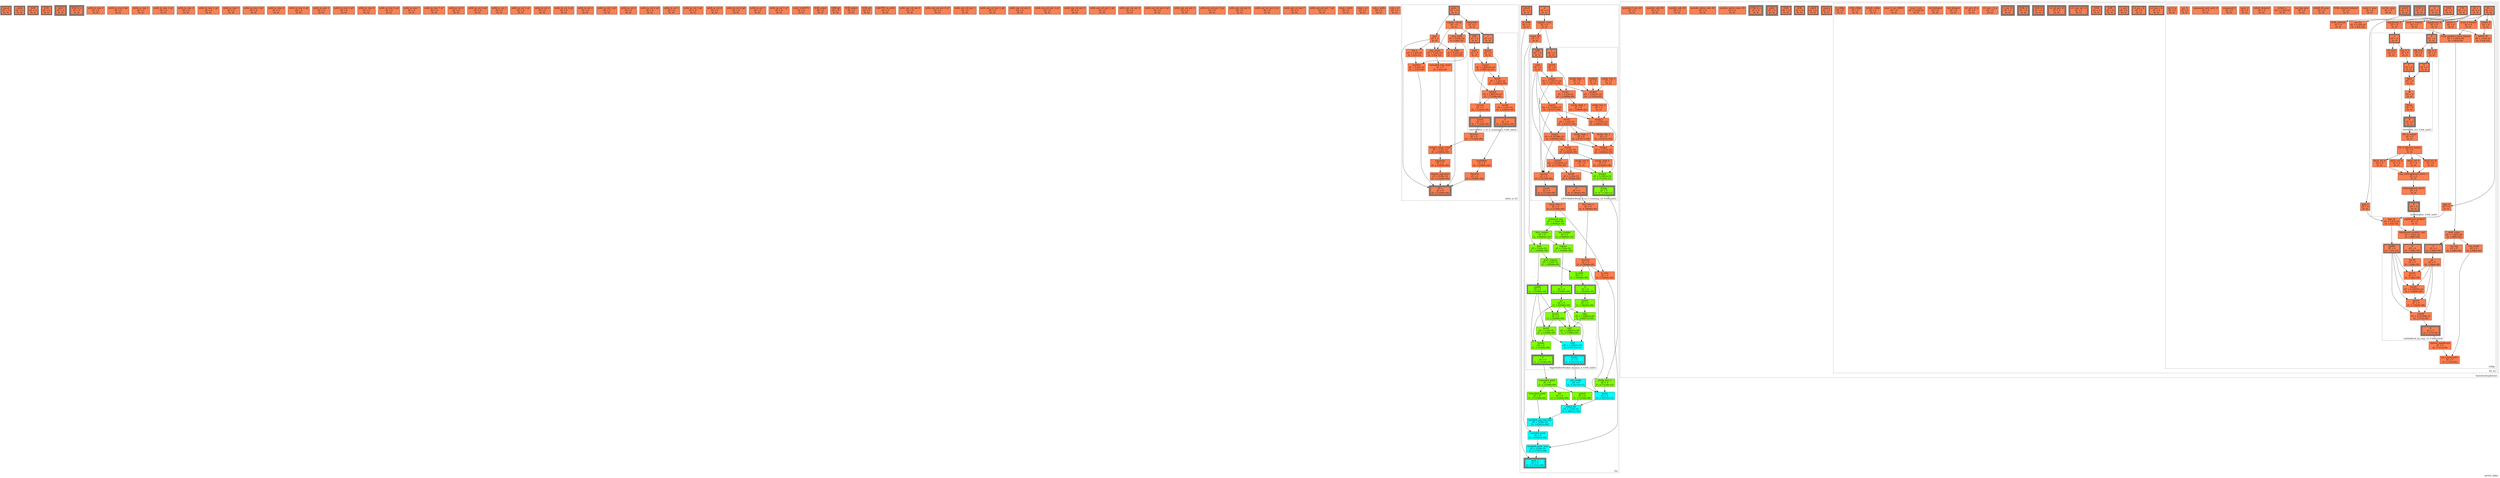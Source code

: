 digraph posit4_alpha
{
	//graph drawing options
	label=posit4_alpha;
	labelloc=bottom;
	labeljust=right;
	ratio=auto;
	nodesep=0.25;
	ranksep=0.5;

	//input/output signals of operator posit4_alpha
	rowsA__posit4_alpha [ label="rowsA\ndT = 0\n(0, 0)", shape=box, color=black, style="bold, filled", fillcolor=coral, peripheries=2 ];
	colsB__posit4_alpha [ label="colsB\ndT = 0\n(0, 0)", shape=box, color=black, style="bold, filled", fillcolor=coral, peripheries=2 ];
	SOB__posit4_alpha [ label="SOB\ndT = 0\n(0, 0)", shape=box, color=black, style="bold, filled", fillcolor=coral, peripheries=2 ];
	EOB__posit4_alpha [ label="EOB\ndT = 0\n(0, 0)", shape=box, color=black, style="bold, filled", fillcolor=coral, peripheries=2 ];
	colsC__posit4_alpha [ label="colsC\ndT = 0\n(0, 0)", shape=box, color=black, style="bold, filled", fillcolor=coral, peripheries=3 ];
	EOB_Q_o__posit4_alpha [ label="EOB_Q_o\ndT = 0\n(0, 0)", shape=box, color=black, style="bold, filled", fillcolor=coral, peripheries=3 ];
	{rank=same rowsA__posit4_alpha, colsB__posit4_alpha, SOB__posit4_alpha, EOB__posit4_alpha};
	{rank=same colsC__posit4_alpha, EOB_Q_o__posit4_alpha};
	//internal signals of operator posit4_alpha
	arith_in_row_0__posit4_alpha [ label="arith_in_row_0\ndT = 0\n(0, 0)", shape=box, color=black, style=filled, fillcolor=coral, peripheries=1 ];
	arith_in_row_0_q0__posit4_alpha [ label="arith_in_row_0_q0\ndT = 0\n(0, 0)", shape=box, color=black, style=filled, fillcolor=coral, peripheries=1 ];
	arith_in_row_1__posit4_alpha [ label="arith_in_row_1\ndT = 0\n(0, 0)", shape=box, color=black, style=filled, fillcolor=coral, peripheries=1 ];
	arith_in_row_1_q1__posit4_alpha [ label="arith_in_row_1_q1\ndT = 0\n(0, 0)", shape=box, color=black, style=filled, fillcolor=coral, peripheries=1 ];
	arith_in_row_2__posit4_alpha [ label="arith_in_row_2\ndT = 0\n(0, 0)", shape=box, color=black, style=filled, fillcolor=coral, peripheries=1 ];
	arith_in_row_2_q2__posit4_alpha [ label="arith_in_row_2_q2\ndT = 0\n(0, 0)", shape=box, color=black, style=filled, fillcolor=coral, peripheries=1 ];
	arith_in_row_3__posit4_alpha [ label="arith_in_row_3\ndT = 0\n(0, 0)", shape=box, color=black, style=filled, fillcolor=coral, peripheries=1 ];
	arith_in_row_3_q3__posit4_alpha [ label="arith_in_row_3_q3\ndT = 0\n(0, 0)", shape=box, color=black, style=filled, fillcolor=coral, peripheries=1 ];
	arith_in_row_4__posit4_alpha [ label="arith_in_row_4\ndT = 0\n(0, 0)", shape=box, color=black, style=filled, fillcolor=coral, peripheries=1 ];
	arith_in_row_4_q4__posit4_alpha [ label="arith_in_row_4_q4\ndT = 0\n(0, 0)", shape=box, color=black, style=filled, fillcolor=coral, peripheries=1 ];
	arith_in_row_5__posit4_alpha [ label="arith_in_row_5\ndT = 0\n(0, 0)", shape=box, color=black, style=filled, fillcolor=coral, peripheries=1 ];
	arith_in_row_5_q5__posit4_alpha [ label="arith_in_row_5_q5\ndT = 0\n(0, 0)", shape=box, color=black, style=filled, fillcolor=coral, peripheries=1 ];
	arith_in_row_6__posit4_alpha [ label="arith_in_row_6\ndT = 0\n(0, 0)", shape=box, color=black, style=filled, fillcolor=coral, peripheries=1 ];
	arith_in_row_6_q6__posit4_alpha [ label="arith_in_row_6_q6\ndT = 0\n(0, 0)", shape=box, color=black, style=filled, fillcolor=coral, peripheries=1 ];
	arith_in_row_7__posit4_alpha [ label="arith_in_row_7\ndT = 0\n(0, 0)", shape=box, color=black, style=filled, fillcolor=coral, peripheries=1 ];
	arith_in_row_7_q7__posit4_alpha [ label="arith_in_row_7_q7\ndT = 0\n(0, 0)", shape=box, color=black, style=filled, fillcolor=coral, peripheries=1 ];
	arith_in_col_0__posit4_alpha [ label="arith_in_col_0\ndT = 0\n(0, 0)", shape=box, color=black, style=filled, fillcolor=coral, peripheries=1 ];
	arith_in_col_0_q0__posit4_alpha [ label="arith_in_col_0_q0\ndT = 0\n(0, 0)", shape=box, color=black, style=filled, fillcolor=coral, peripheries=1 ];
	arith_in_col_1__posit4_alpha [ label="arith_in_col_1\ndT = 0\n(0, 0)", shape=box, color=black, style=filled, fillcolor=coral, peripheries=1 ];
	arith_in_col_1_q1__posit4_alpha [ label="arith_in_col_1_q1\ndT = 0\n(0, 0)", shape=box, color=black, style=filled, fillcolor=coral, peripheries=1 ];
	arith_in_col_2__posit4_alpha [ label="arith_in_col_2\ndT = 0\n(0, 0)", shape=box, color=black, style=filled, fillcolor=coral, peripheries=1 ];
	arith_in_col_2_q2__posit4_alpha [ label="arith_in_col_2_q2\ndT = 0\n(0, 0)", shape=box, color=black, style=filled, fillcolor=coral, peripheries=1 ];
	arith_in_col_3__posit4_alpha [ label="arith_in_col_3\ndT = 0\n(0, 0)", shape=box, color=black, style=filled, fillcolor=coral, peripheries=1 ];
	arith_in_col_3_q3__posit4_alpha [ label="arith_in_col_3_q3\ndT = 0\n(0, 0)", shape=box, color=black, style=filled, fillcolor=coral, peripheries=1 ];
	arith_in_col_4__posit4_alpha [ label="arith_in_col_4\ndT = 0\n(0, 0)", shape=box, color=black, style=filled, fillcolor=coral, peripheries=1 ];
	arith_in_col_4_q4__posit4_alpha [ label="arith_in_col_4_q4\ndT = 0\n(0, 0)", shape=box, color=black, style=filled, fillcolor=coral, peripheries=1 ];
	arith_in_col_5__posit4_alpha [ label="arith_in_col_5\ndT = 0\n(0, 0)", shape=box, color=black, style=filled, fillcolor=coral, peripheries=1 ];
	arith_in_col_5_q5__posit4_alpha [ label="arith_in_col_5_q5\ndT = 0\n(0, 0)", shape=box, color=black, style=filled, fillcolor=coral, peripheries=1 ];
	arith_in_col_6__posit4_alpha [ label="arith_in_col_6\ndT = 0\n(0, 0)", shape=box, color=black, style=filled, fillcolor=coral, peripheries=1 ];
	arith_in_col_6_q6__posit4_alpha [ label="arith_in_col_6_q6\ndT = 0\n(0, 0)", shape=box, color=black, style=filled, fillcolor=coral, peripheries=1 ];
	arith_in_col_7__posit4_alpha [ label="arith_in_col_7\ndT = 0\n(0, 0)", shape=box, color=black, style=filled, fillcolor=coral, peripheries=1 ];
	arith_in_col_7_q7__posit4_alpha [ label="arith_in_col_7_q7\ndT = 0\n(0, 0)", shape=box, color=black, style=filled, fillcolor=coral, peripheries=1 ];
	colsC_LAICPT2__posit4_alpha [ label="colsC_LAICPT2\ndT = 0\n(0, 0)", shape=box, color=black, style=filled, fillcolor=coral, peripheries=1 ];
	SOB_select__posit4_alpha [ label="SOB_select\ndT = 0\n(0, 0)", shape=box, color=black, style=filled, fillcolor=coral, peripheries=1 ];
	SOB_q0__posit4_alpha [ label="SOB_q0\ndT = 0\n(0, 0)", shape=box, color=black, style=filled, fillcolor=coral, peripheries=1 ];
	EOB_select__posit4_alpha [ label="EOB_select\ndT = 0\n(0, 0)", shape=box, color=black, style=filled, fillcolor=coral, peripheries=1 ];
	EOB_q0__posit4_alpha [ label="EOB_q0\ndT = 0\n(0, 0)", shape=box, color=black, style=filled, fillcolor=coral, peripheries=1 ];
	LAICPT2_to_arith__posit4_alpha [ label="LAICPT2_to_arith\ndT = 0\n(0, 0)", shape=box, color=black, style=filled, fillcolor=coral, peripheries=1 ];
	arith_out_col_out_0__posit4_alpha [ label="arith_out_col_out_0\ndT = 0\n(0, 0)", shape=box, color=black, style=filled, fillcolor=coral, peripheries=1 ];
	arith_out_col_out_0_q7__posit4_alpha [ label="arith_out_col_out_0_q7\ndT = 0\n(0, 0)", shape=box, color=black, style=filled, fillcolor=coral, peripheries=1 ];
	arith_out_col_out_1__posit4_alpha [ label="arith_out_col_out_1\ndT = 0\n(0, 0)", shape=box, color=black, style=filled, fillcolor=coral, peripheries=1 ];
	arith_out_col_out_1_q6__posit4_alpha [ label="arith_out_col_out_1_q6\ndT = 0\n(0, 0)", shape=box, color=black, style=filled, fillcolor=coral, peripheries=1 ];
	arith_out_col_out_2__posit4_alpha [ label="arith_out_col_out_2\ndT = 0\n(0, 0)", shape=box, color=black, style=filled, fillcolor=coral, peripheries=1 ];
	arith_out_col_out_2_q5__posit4_alpha [ label="arith_out_col_out_2_q5\ndT = 0\n(0, 0)", shape=box, color=black, style=filled, fillcolor=coral, peripheries=1 ];
	arith_out_col_out_3__posit4_alpha [ label="arith_out_col_out_3\ndT = 0\n(0, 0)", shape=box, color=black, style=filled, fillcolor=coral, peripheries=1 ];
	arith_out_col_out_3_q4__posit4_alpha [ label="arith_out_col_out_3_q4\ndT = 0\n(0, 0)", shape=box, color=black, style=filled, fillcolor=coral, peripheries=1 ];
	arith_out_col_out_4__posit4_alpha [ label="arith_out_col_out_4\ndT = 0\n(0, 0)", shape=box, color=black, style=filled, fillcolor=coral, peripheries=1 ];
	arith_out_col_out_4_q3__posit4_alpha [ label="arith_out_col_out_4_q3\ndT = 0\n(0, 0)", shape=box, color=black, style=filled, fillcolor=coral, peripheries=1 ];
	arith_out_col_out_5__posit4_alpha [ label="arith_out_col_out_5\ndT = 0\n(0, 0)", shape=box, color=black, style=filled, fillcolor=coral, peripheries=1 ];
	arith_out_col_out_5_q2__posit4_alpha [ label="arith_out_col_out_5_q2\ndT = 0\n(0, 0)", shape=box, color=black, style=filled, fillcolor=coral, peripheries=1 ];
	arith_out_col_out_6__posit4_alpha [ label="arith_out_col_out_6\ndT = 0\n(0, 0)", shape=box, color=black, style=filled, fillcolor=coral, peripheries=1 ];
	arith_out_col_out_6_q1__posit4_alpha [ label="arith_out_col_out_6_q1\ndT = 0\n(0, 0)", shape=box, color=black, style=filled, fillcolor=coral, peripheries=1 ];
	arith_out_col_out_7__posit4_alpha [ label="arith_out_col_out_7\ndT = 0\n(0, 0)", shape=box, color=black, style=filled, fillcolor=coral, peripheries=1 ];
	arith_out_col_out_7_q0__posit4_alpha [ label="arith_out_col_out_7_q0\ndT = 0\n(0, 0)", shape=box, color=black, style=filled, fillcolor=coral, peripheries=1 ];
	rows_i_arith__posit4_alpha [ label="rows_i_arith\ndT = 0\n(0, 0)", shape=box, color=black, style=filled, fillcolor=coral, peripheries=1 ];
	rows_i_s3__posit4_alpha [ label="rows_i_s3\ndT = 0\n(0, 0)", shape=box, color=black, style=filled, fillcolor=coral, peripheries=1 ];
	cols_j_arith__posit4_alpha [ label="cols_j_arith\ndT = 0\n(0, 0)", shape=box, color=black, style=filled, fillcolor=coral, peripheries=1 ];
	cols_j_s3__posit4_alpha [ label="cols_j_s3\ndT = 0\n(0, 0)", shape=box, color=black, style=filled, fillcolor=coral, peripheries=1 ];

	//subcomponents of operator posit4_alpha

	subgraph cluster_Arith_to_S3
	{
		//graph drawing options
		label=Arith_to_S3;
		labelloc=bottom;
		labeljust=right;
		style="bold, dotted";
		ratio=auto;
		nodesep=0.25;
		ranksep=0.5;

		//input/output signals of operator Arith_to_S3
		arith_i__Arith_to_S3 [ label="arith_i\ndT = 0\n(0, 0)", shape=box, color=black, style="bold, filled", fillcolor=coral, peripheries=2 ];
		S3_o__Arith_to_S3 [ label="S3_o\ndT = 0\n(0, 3.25204e-09)", shape=box, color=black, style="bold, filled", fillcolor=coral, peripheries=3 ];
		{rank=same arith_i__Arith_to_S3};
		{rank=same S3_o__Arith_to_S3};
		//internal signals of operator Arith_to_S3
		sign__Arith_to_S3 [ label="sign\ndT = 0\n(0, 0)", shape=box, color=black, style=filled, fillcolor=coral, peripheries=1 ];
		regime_check__Arith_to_S3 [ label="regime_check\ndT = 0\n(0, 0)", shape=box, color=black, style=filled, fillcolor=coral, peripheries=1 ];
		remainder__Arith_to_S3 [ label="remainder\ndT = 0\n(0, 0)", shape=box, color=black, style=filled, fillcolor=coral, peripheries=1 ];
		not_s__Arith_to_S3 [ label="not_s\ndT = 5.43e-10\n(0, 5.43e-10)", shape=box, color=black, style=filled, fillcolor=coral, peripheries=1 ];
		zero_NAR__Arith_to_S3 [ label="zero_NAR\ndT = 9.94e-10\n(0, 9.94e-10)", shape=box, color=black, style=filled, fillcolor=coral, peripheries=1 ];
		is_NAR__Arith_to_S3 [ label="is_NAR\ndT = 5.43e-10\n(0, 1.537e-09)", shape=box, color=black, style=filled, fillcolor=coral, peripheries=1 ];
		implicit__Arith_to_S3 [ label="implicit\ndT = 5.43e-10\n(0, 1.537e-09)", shape=box, color=black, style=filled, fillcolor=coral, peripheries=1 ];
		neg_count__Arith_to_S3 [ label="neg_count\ndT = 5.43e-10\n(0, 5.43e-10)", shape=box, color=black, style=filled, fillcolor=coral, peripheries=1 ];
		lzCount__Arith_to_S3 [ label="lzCount\ndT = 0\n(0, 1.71504e-09)", shape=box, color=black, style=filled, fillcolor=coral, peripheries=1 ];
		usefulBits__Arith_to_S3 [ label="usefulBits\ndT = 0\n(0, 2.25804e-09)", shape=box, color=black, style=filled, fillcolor=coral, peripheries=1 ];
		extended_neg_count__Arith_to_S3 [ label="extended_neg_count\ndT = 0\n(0, 5.43e-10)", shape=box, color=black, style=filled, fillcolor=coral, peripheries=1 ];
		comp2_range_count__Arith_to_S3 [ label="comp2_range_count\ndT = 5.43e-10\n(0, 2.25804e-09)", shape=box, color=black, style=filled, fillcolor=coral, peripheries=1 ];
		fraction__Arith_to_S3 [ label="fraction\ndT = 0\n(0, 2.25804e-09)", shape=box, color=black, style=filled, fillcolor=coral, peripheries=1 ];
		exponent__Arith_to_S3 [ label="exponent\ndT = 0\n(0, 2.25804e-09)", shape=box, color=black, style=filled, fillcolor=coral, peripheries=1 ];
		biased_exponent__Arith_to_S3 [ label="biased_exponent\ndT = 9.94e-10\n(0, 3.25204e-09)", shape=box, color=black, style=filled, fillcolor=coral, peripheries=1 ];

		//subcomponents of operator Arith_to_S3

		subgraph cluster_LZOCShifter_2_to_2_counting_4_F200_uid18
		{
			//graph drawing options
			label=LZOCShifter_2_to_2_counting_4_F200_uid18;
			labelloc=bottom;
			labeljust=right;
			style="bold, dotted";
			ratio=auto;
			nodesep=0.25;
			ranksep=0.5;

			//input/output signals of operator LZOCShifter_2_to_2_counting_4_F200_uid18
			I__LZOCShifter_2_to_2_counting_4_F200_uid18 [ label="I\ndT = 0\n(0, 0)", shape=box, color=black, style="bold, filled", fillcolor=coral, peripheries=2 ];
			OZb__LZOCShifter_2_to_2_counting_4_F200_uid18 [ label="OZb\ndT = 0\n(0, 0)", shape=box, color=black, style="bold, filled", fillcolor=coral, peripheries=2 ];
			Count__LZOCShifter_2_to_2_counting_4_F200_uid18 [ label="Count\ndT = 0\n(0, 1.71504e-09)", shape=box, color=black, style="bold, filled", fillcolor=coral, peripheries=3 ];
			O__LZOCShifter_2_to_2_counting_4_F200_uid18 [ label="O\ndT = 0\n(0, 2.25804e-09)", shape=box, color=black, style="bold, filled", fillcolor=coral, peripheries=3 ];
			{rank=same I__LZOCShifter_2_to_2_counting_4_F200_uid18, OZb__LZOCShifter_2_to_2_counting_4_F200_uid18};
			{rank=same Count__LZOCShifter_2_to_2_counting_4_F200_uid18, O__LZOCShifter_2_to_2_counting_4_F200_uid18};
			//internal signals of operator LZOCShifter_2_to_2_counting_4_F200_uid18
			level2__LZOCShifter_2_to_2_counting_4_F200_uid18 [ label="level2\ndT = 0\n(0, 0)", shape=box, color=black, style=filled, fillcolor=coral, peripheries=1 ];
			sozb__LZOCShifter_2_to_2_counting_4_F200_uid18 [ label="sozb\ndT = 0\n(0, 0)", shape=box, color=black, style=filled, fillcolor=coral, peripheries=1 ];
			count1__LZOCShifter_2_to_2_counting_4_F200_uid18 [ label="count1\ndT = 5.86019e-10\n(0, 5.86019e-10)", shape=box, color=black, style=filled, fillcolor=coral, peripheries=1 ];
			level1__LZOCShifter_2_to_2_counting_4_F200_uid18 [ label="level1\ndT = 5.43e-10\n(0, 1.12902e-09)", shape=box, color=black, style=filled, fillcolor=coral, peripheries=1 ];
			count0__LZOCShifter_2_to_2_counting_4_F200_uid18 [ label="count0\ndT = 5.86019e-10\n(0, 1.71504e-09)", shape=box, color=black, style=filled, fillcolor=coral, peripheries=1 ];
			level0__LZOCShifter_2_to_2_counting_4_F200_uid18 [ label="level0\ndT = 5.43e-10\n(0, 2.25804e-09)", shape=box, color=black, style=filled, fillcolor=coral, peripheries=1 ];
			sCount__LZOCShifter_2_to_2_counting_4_F200_uid18 [ label="sCount\ndT = 0\n(0, 1.71504e-09)", shape=box, color=black, style=filled, fillcolor=coral, peripheries=1 ];

			//subcomponents of operator LZOCShifter_2_to_2_counting_4_F200_uid18

			//input and internal signal connections of operator LZOCShifter_2_to_2_counting_4_F200_uid18
			I__LZOCShifter_2_to_2_counting_4_F200_uid18 -> level2__LZOCShifter_2_to_2_counting_4_F200_uid18 [ arrowhead=normal, arrowsize=1.0, arrowtail=normal, color=black, dir=forward  ];
			OZb__LZOCShifter_2_to_2_counting_4_F200_uid18 -> sozb__LZOCShifter_2_to_2_counting_4_F200_uid18 [ arrowhead=normal, arrowsize=1.0, arrowtail=normal, color=black, dir=forward  ];
			level2__LZOCShifter_2_to_2_counting_4_F200_uid18 -> count1__LZOCShifter_2_to_2_counting_4_F200_uid18 [ arrowhead=normal, arrowsize=1.0, arrowtail=normal, color=black, dir=forward  ];
			level2__LZOCShifter_2_to_2_counting_4_F200_uid18 -> level1__LZOCShifter_2_to_2_counting_4_F200_uid18 [ arrowhead=normal, arrowsize=1.0, arrowtail=normal, color=black, dir=forward  ];
			sozb__LZOCShifter_2_to_2_counting_4_F200_uid18 -> count1__LZOCShifter_2_to_2_counting_4_F200_uid18 [ arrowhead=normal, arrowsize=1.0, arrowtail=normal, color=black, dir=forward  ];
			sozb__LZOCShifter_2_to_2_counting_4_F200_uid18 -> count0__LZOCShifter_2_to_2_counting_4_F200_uid18 [ arrowhead=normal, arrowsize=1.0, arrowtail=normal, color=black, dir=forward  ];
			count1__LZOCShifter_2_to_2_counting_4_F200_uid18 -> level1__LZOCShifter_2_to_2_counting_4_F200_uid18 [ arrowhead=normal, arrowsize=1.0, arrowtail=normal, color=black, dir=forward  ];
			count1__LZOCShifter_2_to_2_counting_4_F200_uid18 -> sCount__LZOCShifter_2_to_2_counting_4_F200_uid18 [ arrowhead=normal, arrowsize=1.0, arrowtail=normal, color=black, dir=forward  ];
			level1__LZOCShifter_2_to_2_counting_4_F200_uid18 -> count0__LZOCShifter_2_to_2_counting_4_F200_uid18 [ arrowhead=normal, arrowsize=1.0, arrowtail=normal, color=black, dir=forward  ];
			level1__LZOCShifter_2_to_2_counting_4_F200_uid18 -> level0__LZOCShifter_2_to_2_counting_4_F200_uid18 [ arrowhead=normal, arrowsize=1.0, arrowtail=normal, color=black, dir=forward  ];
			count0__LZOCShifter_2_to_2_counting_4_F200_uid18 -> level0__LZOCShifter_2_to_2_counting_4_F200_uid18 [ arrowhead=normal, arrowsize=1.0, arrowtail=normal, color=black, dir=forward  ];
			count0__LZOCShifter_2_to_2_counting_4_F200_uid18 -> sCount__LZOCShifter_2_to_2_counting_4_F200_uid18 [ arrowhead=normal, arrowsize=1.0, arrowtail=normal, color=black, dir=forward  ];
			level0__LZOCShifter_2_to_2_counting_4_F200_uid18 -> O__LZOCShifter_2_to_2_counting_4_F200_uid18 [ arrowhead=normal, arrowsize=1.0, arrowtail=normal, color=black, dir=forward  ];
			sCount__LZOCShifter_2_to_2_counting_4_F200_uid18 -> Count__LZOCShifter_2_to_2_counting_4_F200_uid18 [ arrowhead=normal, arrowsize=1.0, arrowtail=normal, color=black, dir=forward  ];
		}

			//output signal connections of operator LZOCShifter_2_to_2_counting_4_F200_uid18
			Count__LZOCShifter_2_to_2_counting_4_F200_uid18 -> lzCount__Arith_to_S3 [ arrowhead=normal, arrowsize=1.0, arrowtail=normal, color=black, dir=forward  ];
			O__LZOCShifter_2_to_2_counting_4_F200_uid18 -> usefulBits__Arith_to_S3 [ arrowhead=normal, arrowsize=1.0, arrowtail=normal, color=black, dir=forward  ];

		//input and internal signal connections of operator Arith_to_S3
		arith_i__Arith_to_S3 -> sign__Arith_to_S3 [ arrowhead=normal, arrowsize=1.0, arrowtail=normal, color=black, dir=forward  ];
		arith_i__Arith_to_S3 -> regime_check__Arith_to_S3 [ arrowhead=normal, arrowsize=1.0, arrowtail=normal, color=black, dir=forward  ];
		arith_i__Arith_to_S3 -> remainder__Arith_to_S3 [ arrowhead=normal, arrowsize=1.0, arrowtail=normal, color=black, dir=forward  ];
		sign__Arith_to_S3 -> not_s__Arith_to_S3 [ arrowhead=normal, arrowsize=1.0, arrowtail=normal, color=black, dir=forward  ];
		sign__Arith_to_S3 -> is_NAR__Arith_to_S3 [ arrowhead=normal, arrowsize=1.0, arrowtail=normal, color=black, dir=forward  ];
		sign__Arith_to_S3 -> neg_count__Arith_to_S3 [ arrowhead=normal, arrowsize=1.0, arrowtail=normal, color=black, dir=forward  ];
		sign__Arith_to_S3 -> S3_o__Arith_to_S3 [ arrowhead=normal, arrowsize=1.0, arrowtail=normal, color=black, dir=forward  ];
		regime_check__Arith_to_S3 -> zero_NAR__Arith_to_S3 [ arrowhead=normal, arrowsize=1.0, arrowtail=normal, color=black, dir=forward  ];
		regime_check__Arith_to_S3 -> neg_count__Arith_to_S3 [ arrowhead=normal, arrowsize=1.0, arrowtail=normal, color=black, dir=forward  ];
		regime_check__Arith_to_S3 -> OZb__LZOCShifter_2_to_2_counting_4_F200_uid18 [ arrowhead=normal, arrowsize=1.0, arrowtail=normal, color=black, dir=forward  ];
		remainder__Arith_to_S3 -> zero_NAR__Arith_to_S3 [ arrowhead=normal, arrowsize=1.0, arrowtail=normal, color=black, dir=forward  ];
		remainder__Arith_to_S3 -> I__LZOCShifter_2_to_2_counting_4_F200_uid18 [ arrowhead=normal, arrowsize=1.0, arrowtail=normal, color=black, dir=forward  ];
		not_s__Arith_to_S3 -> implicit__Arith_to_S3 [ arrowhead=normal, arrowsize=1.0, arrowtail=normal, color=black, dir=forward  ];
		zero_NAR__Arith_to_S3 -> is_NAR__Arith_to_S3 [ arrowhead=normal, arrowsize=1.0, arrowtail=normal, color=black, dir=forward  ];
		zero_NAR__Arith_to_S3 -> implicit__Arith_to_S3 [ arrowhead=normal, arrowsize=1.0, arrowtail=normal, color=black, dir=forward  ];
		is_NAR__Arith_to_S3 -> S3_o__Arith_to_S3 [ arrowhead=normal, arrowsize=1.0, arrowtail=normal, color=black, dir=forward  ];
		implicit__Arith_to_S3 -> S3_o__Arith_to_S3 [ arrowhead=normal, arrowsize=1.0, arrowtail=normal, color=black, dir=forward  ];
		neg_count__Arith_to_S3 -> extended_neg_count__Arith_to_S3 [ arrowhead=normal, arrowsize=1.0, arrowtail=normal, color=black, dir=forward  ];
		lzCount__Arith_to_S3 -> comp2_range_count__Arith_to_S3 [ arrowhead=normal, arrowsize=1.0, arrowtail=normal, color=black, dir=forward  ];
		usefulBits__Arith_to_S3 -> fraction__Arith_to_S3 [ arrowhead=normal, arrowsize=1.0, arrowtail=normal, color=black, dir=forward  ];
		extended_neg_count__Arith_to_S3 -> comp2_range_count__Arith_to_S3 [ arrowhead=normal, arrowsize=1.0, arrowtail=normal, color=black, dir=forward  ];
		comp2_range_count__Arith_to_S3 -> exponent__Arith_to_S3 [ arrowhead=normal, arrowsize=1.0, arrowtail=normal, color=black, dir=forward  ];
		fraction__Arith_to_S3 -> S3_o__Arith_to_S3 [ arrowhead=normal, arrowsize=1.0, arrowtail=normal, color=black, dir=forward  ];
		exponent__Arith_to_S3 -> biased_exponent__Arith_to_S3 [ arrowhead=normal, arrowsize=1.0, arrowtail=normal, color=black, dir=forward  ];
		biased_exponent__Arith_to_S3 -> S3_o__Arith_to_S3 [ arrowhead=normal, arrowsize=1.0, arrowtail=normal, color=black, dir=forward  ];
	}

		//output signal connections of operator Arith_to_S3

	subgraph cluster_l2a
	{
		//graph drawing options
		label=l2a;
		labelloc=bottom;
		labeljust=right;
		style="bold, dotted";
		ratio=auto;
		nodesep=0.25;
		ranksep=0.5;

		//input/output signals of operator l2a
		A__l2a [ label="A\ndT = 0\n(0, 0)", shape=box, color=black, style="bold, filled", fillcolor=coral, peripheries=2 ];
		isNaN__l2a [ label="isNaN\ndT = 0\n(0, 0)", shape=box, color=black, style="bold, filled", fillcolor=coral, peripheries=2 ];
		arith_o__l2a [ label="arith_o\ndT = 0\n(2, 2.17321e-09)", shape=box, color=black, style="bold, filled", fillcolor=cyan, peripheries=3 ];
		{rank=same A__l2a, isNaN__l2a};
		{rank=same arith_o__l2a};
		//internal signals of operator l2a
		rippled_carry__l2a [ label="rippled_carry\ndT = 0\n(0, 0)", shape=box, color=black, style=filled, fillcolor=coral, peripheries=1 ];
		count_bit__l2a [ label="count_bit\ndT = 0\n(0, 0)", shape=box, color=black, style=filled, fillcolor=coral, peripheries=1 ];
		count_lzoc_o__l2a [ label="count_lzoc_o\ndT = 0\n(0, 4.23746e-09)", shape=box, color=black, style=filled, fillcolor=coral, peripheries=1 ];
		frac_lzoc_o__l2a [ label="frac_lzoc_o\ndT = 0\n(0, 4.78046e-09)", shape=box, color=black, style=filled, fillcolor=coral, peripheries=1 ];
		sticky_lzoc_o__l2a [ label="sticky_lzoc_o\ndT = 0\n(1, 8.71154e-12)", shape=box, color=black, style=filled, fillcolor=chartreuse, peripheries=1 ];
		unbiased_exp__l2a [ label="unbiased_exp\ndT = 1.043e-09\n(1, 4.96462e-10)", shape=box, color=black, style=filled, fillcolor=chartreuse, peripheries=1 ];
		fraction__l2a [ label="fraction\ndT = 0\n(0, 4.78046e-09)", shape=box, color=black, style=filled, fillcolor=coral, peripheries=1 ];
		bin_regime__l2a [ label="bin_regime\ndT = 0\n(1, 4.96462e-10)", shape=box, color=black, style=filled, fillcolor=chartreuse, peripheries=1 ];
		first_regime__l2a [ label="first_regime\ndT = 0\n(1, 4.96462e-10)", shape=box, color=black, style=filled, fillcolor=chartreuse, peripheries=1 ];
		regime__l2a [ label="regime\ndT = 5.43e-10\n(1, 1.03946e-09)", shape=box, color=black, style=filled, fillcolor=chartreuse, peripheries=1 ];
		pad__l2a [ label="pad\ndT = 5.43e-10\n(1, 1.03946e-09)", shape=box, color=black, style=filled, fillcolor=chartreuse, peripheries=1 ];
		start_regime__l2a [ label="start_regime\ndT = 5.43e-10\n(1, 1.58246e-09)", shape=box, color=black, style=filled, fillcolor=chartreuse, peripheries=1 ];
		in_shift__l2a [ label="in_shift\ndT = 0\n(1, 1.58246e-09)", shape=box, color=black, style=filled, fillcolor=chartreuse, peripheries=1 ];
		extended_posit__l2a [ label="extended_posit\ndT = 0\n(1, 2.12546e-09)", shape=box, color=black, style=filled, fillcolor=chartreuse, peripheries=1 ];
		pre_sticky__l2a [ label="pre_sticky\ndT = 0\n(2, 9.32115e-11)", shape=box, color=black, style=filled, fillcolor=cyan, peripheries=1 ];
		truncated_posit__l2a [ label="truncated_posit\ndT = 0\n(1, 2.12546e-09)", shape=box, color=black, style=filled, fillcolor=chartreuse, peripheries=1 ];
		lsb__l2a [ label="lsb\ndT = 0\n(1, 2.12546e-09)", shape=box, color=black, style=filled, fillcolor=chartreuse, peripheries=1 ];
		guard__l2a [ label="guard\ndT = 0\n(1, 2.12546e-09)", shape=box, color=black, style=filled, fillcolor=chartreuse, peripheries=1 ];
		sticky__l2a [ label="sticky\ndT = 0\n(2, 9.32115e-11)", shape=box, color=black, style=filled, fillcolor=cyan, peripheries=1 ];
		round_bit__l2a [ label="round_bit\ndT = 5.43e-10\n(2, 6.36212e-10)", shape=box, color=black, style=filled, fillcolor=cyan, peripheries=1 ];
		is_NAR__l2a [ label="is_NAR\ndT = 0\n(0, 0)", shape=box, color=black, style=filled, fillcolor=coral, peripheries=1 ];
		rounded_reg_exp_frac__l2a [ label="rounded_reg_exp_frac\ndT = 9.94e-10\n(2, 1.63021e-09)", shape=box, color=black, style=filled, fillcolor=cyan, peripheries=1 ];
		rounded_posit__l2a [ label="rounded_posit\ndT = 0\n(2, 1.63021e-09)", shape=box, color=black, style=filled, fillcolor=cyan, peripheries=1 ];
		is_zero__l2a [ label="is_zero\ndT = 0\n(0, 4.78046e-09)", shape=box, color=black, style=filled, fillcolor=coral, peripheries=1 ];
		rounded_posit_zero__l2a [ label="rounded_posit_zero\ndT = 5.43e-10\n(2, 2.17321e-09)", shape=box, color=black, style=filled, fillcolor=cyan, peripheries=1 ];

		//subcomponents of operator l2a

		subgraph cluster_LZOCShifterSticky_8_to_3_counting_16_F200_uid22
		{
			//graph drawing options
			label=LZOCShifterSticky_8_to_3_counting_16_F200_uid22;
			labelloc=bottom;
			labeljust=right;
			style="bold, dotted";
			ratio=auto;
			nodesep=0.25;
			ranksep=0.5;

			//input/output signals of operator LZOCShifterSticky_8_to_3_counting_16_F200_uid22
			I__LZOCShifterSticky_8_to_3_counting_16_F200_uid22 [ label="I\ndT = 0\n(0, 0)", shape=box, color=black, style="bold, filled", fillcolor=coral, peripheries=2 ];
			OZb__LZOCShifterSticky_8_to_3_counting_16_F200_uid22 [ label="OZb\ndT = 0\n(0, 0)", shape=box, color=black, style="bold, filled", fillcolor=coral, peripheries=2 ];
			Count__LZOCShifterSticky_8_to_3_counting_16_F200_uid22 [ label="Count\ndT = 0\n(0, 4.23746e-09)", shape=box, color=black, style="bold, filled", fillcolor=coral, peripheries=3 ];
			O__LZOCShifterSticky_8_to_3_counting_16_F200_uid22 [ label="O\ndT = 0\n(0, 4.78046e-09)", shape=box, color=black, style="bold, filled", fillcolor=coral, peripheries=3 ];
			Sticky__LZOCShifterSticky_8_to_3_counting_16_F200_uid22 [ label="Sticky\ndT = 0\n(1, 8.71154e-12)", shape=box, color=black, style="bold, filled", fillcolor=chartreuse, peripheries=3 ];
			{rank=same I__LZOCShifterSticky_8_to_3_counting_16_F200_uid22, OZb__LZOCShifterSticky_8_to_3_counting_16_F200_uid22};
			{rank=same Count__LZOCShifterSticky_8_to_3_counting_16_F200_uid22, O__LZOCShifterSticky_8_to_3_counting_16_F200_uid22, Sticky__LZOCShifterSticky_8_to_3_counting_16_F200_uid22};
			//internal signals of operator LZOCShifterSticky_8_to_3_counting_16_F200_uid22
			level4__LZOCShifterSticky_8_to_3_counting_16_F200_uid22 [ label="level4\ndT = 0\n(0, 0)", shape=box, color=black, style=filled, fillcolor=coral, peripheries=1 ];
			sozb__LZOCShifterSticky_8_to_3_counting_16_F200_uid22 [ label="sozb\ndT = 0\n(0, 0)", shape=box, color=black, style=filled, fillcolor=coral, peripheries=1 ];
			sticky4__LZOCShifterSticky_8_to_3_counting_16_F200_uid22 [ label="sticky4\ndT = 0\n(0, 0)", shape=box, color=black, style=filled, fillcolor=coral, peripheries=1 ];
			count3__LZOCShifterSticky_8_to_3_counting_16_F200_uid22 [ label="count3\ndT = 7.15077e-10\n(0, 7.15077e-10)", shape=box, color=black, style=filled, fillcolor=coral, peripheries=1 ];
			level3__LZOCShifterSticky_8_to_3_counting_16_F200_uid22 [ label="level3\ndT = 5.43e-10\n(0, 1.25808e-09)", shape=box, color=black, style=filled, fillcolor=coral, peripheries=1 ];
			sticky_high_3__LZOCShifterSticky_8_to_3_counting_16_F200_uid22 [ label="sticky_high_3\ndT = 0\n(0, 0)", shape=box, color=black, style=filled, fillcolor=coral, peripheries=1 ];
			sticky_low_3__LZOCShifterSticky_8_to_3_counting_16_F200_uid22 [ label="sticky_low_3\ndT = 0\n(0, 0)", shape=box, color=black, style=filled, fillcolor=coral, peripheries=1 ];
			sticky3__LZOCShifterSticky_8_to_3_counting_16_F200_uid22 [ label="sticky3\ndT = 5.5525e-10\n(0, 1.27033e-09)", shape=box, color=black, style=filled, fillcolor=coral, peripheries=1 ];
			count2__LZOCShifterSticky_8_to_3_counting_16_F200_uid22 [ label="count2\ndT = 6.75192e-10\n(0, 1.93327e-09)", shape=box, color=black, style=filled, fillcolor=coral, peripheries=1 ];
			level2__LZOCShifterSticky_8_to_3_counting_16_F200_uid22 [ label="level2\ndT = 5.43e-10\n(0, 2.47627e-09)", shape=box, color=black, style=filled, fillcolor=coral, peripheries=1 ];
			sticky_high_2__LZOCShifterSticky_8_to_3_counting_16_F200_uid22 [ label="sticky_high_2\ndT = 0\n(0, 1.25808e-09)", shape=box, color=black, style=filled, fillcolor=coral, peripheries=1 ];
			sticky_low_2__LZOCShifterSticky_8_to_3_counting_16_F200_uid22 [ label="sticky_low_2\ndT = 0\n(0, 0)", shape=box, color=black, style=filled, fillcolor=coral, peripheries=1 ];
			sticky2__LZOCShifterSticky_8_to_3_counting_16_F200_uid22 [ label="sticky2\ndT = 5.5525e-10\n(0, 2.48852e-09)", shape=box, color=black, style=filled, fillcolor=coral, peripheries=1 ];
			count1__LZOCShifterSticky_8_to_3_counting_16_F200_uid22 [ label="count1\ndT = 6.16788e-10\n(0, 3.09306e-09)", shape=box, color=black, style=filled, fillcolor=coral, peripheries=1 ];
			level1__LZOCShifterSticky_8_to_3_counting_16_F200_uid22 [ label="level1\ndT = 5.43e-10\n(0, 3.63606e-09)", shape=box, color=black, style=filled, fillcolor=coral, peripheries=1 ];
			sticky_high_1__LZOCShifterSticky_8_to_3_counting_16_F200_uid22 [ label="sticky_high_1\ndT = 0\n(0, 2.47627e-09)", shape=box, color=black, style=filled, fillcolor=coral, peripheries=1 ];
			sticky_low_1__LZOCShifterSticky_8_to_3_counting_16_F200_uid22 [ label="sticky_low_1\ndT = 0\n(0, 2.47627e-09)", shape=box, color=black, style=filled, fillcolor=coral, peripheries=1 ];
			sticky1__LZOCShifterSticky_8_to_3_counting_16_F200_uid22 [ label="sticky1\ndT = 5.675e-10\n(0, 3.66056e-09)", shape=box, color=black, style=filled, fillcolor=coral, peripheries=1 ];
			count0__LZOCShifterSticky_8_to_3_counting_16_F200_uid22 [ label="count0\ndT = 6.01404e-10\n(0, 4.23746e-09)", shape=box, color=black, style=filled, fillcolor=coral, peripheries=1 ];
			level0__LZOCShifterSticky_8_to_3_counting_16_F200_uid22 [ label="level0\ndT = 5.43e-10\n(0, 4.78046e-09)", shape=box, color=black, style=filled, fillcolor=coral, peripheries=1 ];
			sticky_high_0__LZOCShifterSticky_8_to_3_counting_16_F200_uid22 [ label="sticky_high_0\ndT = 0\n(0, 3.63606e-09)", shape=box, color=black, style=filled, fillcolor=coral, peripheries=1 ];
			sticky_low_0__LZOCShifterSticky_8_to_3_counting_16_F200_uid22 [ label="sticky_low_0\ndT = 0\n(0, 0)", shape=box, color=black, style=filled, fillcolor=coral, peripheries=1 ];
			sticky0__LZOCShifterSticky_8_to_3_counting_16_F200_uid22 [ label="sticky0\ndT = 5.5525e-10\n(1, 8.71154e-12)", shape=box, color=black, style=filled, fillcolor=chartreuse, peripheries=1 ];
			sCount__LZOCShifterSticky_8_to_3_counting_16_F200_uid22 [ label="sCount\ndT = 0\n(0, 4.23746e-09)", shape=box, color=black, style=filled, fillcolor=coral, peripheries=1 ];

			//subcomponents of operator LZOCShifterSticky_8_to_3_counting_16_F200_uid22

			//input and internal signal connections of operator LZOCShifterSticky_8_to_3_counting_16_F200_uid22
			I__LZOCShifterSticky_8_to_3_counting_16_F200_uid22 -> level4__LZOCShifterSticky_8_to_3_counting_16_F200_uid22 [ arrowhead=normal, arrowsize=1.0, arrowtail=normal, color=black, dir=forward  ];
			OZb__LZOCShifterSticky_8_to_3_counting_16_F200_uid22 -> sozb__LZOCShifterSticky_8_to_3_counting_16_F200_uid22 [ arrowhead=normal, arrowsize=1.0, arrowtail=normal, color=black, dir=forward  ];
			level4__LZOCShifterSticky_8_to_3_counting_16_F200_uid22 -> count3__LZOCShifterSticky_8_to_3_counting_16_F200_uid22 [ arrowhead=normal, arrowsize=1.0, arrowtail=normal, color=black, dir=forward  ];
			level4__LZOCShifterSticky_8_to_3_counting_16_F200_uid22 -> level3__LZOCShifterSticky_8_to_3_counting_16_F200_uid22 [ arrowhead=normal, arrowsize=1.0, arrowtail=normal, color=black, dir=forward  ];
			sozb__LZOCShifterSticky_8_to_3_counting_16_F200_uid22 -> count3__LZOCShifterSticky_8_to_3_counting_16_F200_uid22 [ arrowhead=normal, arrowsize=1.0, arrowtail=normal, color=black, dir=forward  ];
			sozb__LZOCShifterSticky_8_to_3_counting_16_F200_uid22 -> count2__LZOCShifterSticky_8_to_3_counting_16_F200_uid22 [ arrowhead=normal, arrowsize=1.0, arrowtail=normal, color=black, dir=forward  ];
			sozb__LZOCShifterSticky_8_to_3_counting_16_F200_uid22 -> count1__LZOCShifterSticky_8_to_3_counting_16_F200_uid22 [ arrowhead=normal, arrowsize=1.0, arrowtail=normal, color=black, dir=forward  ];
			sozb__LZOCShifterSticky_8_to_3_counting_16_F200_uid22 -> count0__LZOCShifterSticky_8_to_3_counting_16_F200_uid22 [ arrowhead=normal, arrowsize=1.0, arrowtail=normal, color=black, dir=forward  ];
			sticky4__LZOCShifterSticky_8_to_3_counting_16_F200_uid22 -> sticky3__LZOCShifterSticky_8_to_3_counting_16_F200_uid22 [ arrowhead=normal, arrowsize=1.0, arrowtail=normal, color=black, dir=forward  ];
			count3__LZOCShifterSticky_8_to_3_counting_16_F200_uid22 -> level3__LZOCShifterSticky_8_to_3_counting_16_F200_uid22 [ arrowhead=normal, arrowsize=1.0, arrowtail=normal, color=black, dir=forward  ];
			count3__LZOCShifterSticky_8_to_3_counting_16_F200_uid22 -> sticky3__LZOCShifterSticky_8_to_3_counting_16_F200_uid22 [ arrowhead=normal, arrowsize=1.0, arrowtail=normal, color=black, dir=forward  ];
			count3__LZOCShifterSticky_8_to_3_counting_16_F200_uid22 -> sCount__LZOCShifterSticky_8_to_3_counting_16_F200_uid22 [ arrowhead=normal, arrowsize=1.0, arrowtail=normal, color=black, dir=forward  ];
			level3__LZOCShifterSticky_8_to_3_counting_16_F200_uid22 -> count2__LZOCShifterSticky_8_to_3_counting_16_F200_uid22 [ arrowhead=normal, arrowsize=1.0, arrowtail=normal, color=black, dir=forward  ];
			level3__LZOCShifterSticky_8_to_3_counting_16_F200_uid22 -> level2__LZOCShifterSticky_8_to_3_counting_16_F200_uid22 [ arrowhead=normal, arrowsize=1.0, arrowtail=normal, color=black, dir=forward  ];
			level3__LZOCShifterSticky_8_to_3_counting_16_F200_uid22 -> sticky_high_2__LZOCShifterSticky_8_to_3_counting_16_F200_uid22 [ arrowhead=normal, arrowsize=1.0, arrowtail=normal, color=black, dir=forward  ];
			sticky_high_3__LZOCShifterSticky_8_to_3_counting_16_F200_uid22 -> sticky3__LZOCShifterSticky_8_to_3_counting_16_F200_uid22 [ arrowhead=normal, arrowsize=1.0, arrowtail=normal, color=black, dir=forward  ];
			sticky_low_3__LZOCShifterSticky_8_to_3_counting_16_F200_uid22 -> sticky3__LZOCShifterSticky_8_to_3_counting_16_F200_uid22 [ arrowhead=normal, arrowsize=1.0, arrowtail=normal, color=black, dir=forward  ];
			sticky3__LZOCShifterSticky_8_to_3_counting_16_F200_uid22 -> sticky2__LZOCShifterSticky_8_to_3_counting_16_F200_uid22 [ arrowhead=normal, arrowsize=1.0, arrowtail=normal, color=black, dir=forward  ];
			count2__LZOCShifterSticky_8_to_3_counting_16_F200_uid22 -> level2__LZOCShifterSticky_8_to_3_counting_16_F200_uid22 [ arrowhead=normal, arrowsize=1.0, arrowtail=normal, color=black, dir=forward  ];
			count2__LZOCShifterSticky_8_to_3_counting_16_F200_uid22 -> sticky2__LZOCShifterSticky_8_to_3_counting_16_F200_uid22 [ arrowhead=normal, arrowsize=1.0, arrowtail=normal, color=black, dir=forward  ];
			count2__LZOCShifterSticky_8_to_3_counting_16_F200_uid22 -> sCount__LZOCShifterSticky_8_to_3_counting_16_F200_uid22 [ arrowhead=normal, arrowsize=1.0, arrowtail=normal, color=black, dir=forward  ];
			level2__LZOCShifterSticky_8_to_3_counting_16_F200_uid22 -> count1__LZOCShifterSticky_8_to_3_counting_16_F200_uid22 [ arrowhead=normal, arrowsize=1.0, arrowtail=normal, color=black, dir=forward  ];
			level2__LZOCShifterSticky_8_to_3_counting_16_F200_uid22 -> level1__LZOCShifterSticky_8_to_3_counting_16_F200_uid22 [ arrowhead=normal, arrowsize=1.0, arrowtail=normal, color=black, dir=forward  ];
			level2__LZOCShifterSticky_8_to_3_counting_16_F200_uid22 -> sticky_high_1__LZOCShifterSticky_8_to_3_counting_16_F200_uid22 [ arrowhead=normal, arrowsize=1.0, arrowtail=normal, color=black, dir=forward  ];
			level2__LZOCShifterSticky_8_to_3_counting_16_F200_uid22 -> sticky_low_1__LZOCShifterSticky_8_to_3_counting_16_F200_uid22 [ arrowhead=normal, arrowsize=1.0, arrowtail=normal, color=black, dir=forward  ];
			sticky_high_2__LZOCShifterSticky_8_to_3_counting_16_F200_uid22 -> sticky2__LZOCShifterSticky_8_to_3_counting_16_F200_uid22 [ arrowhead=normal, arrowsize=1.0, arrowtail=normal, color=black, dir=forward  ];
			sticky_low_2__LZOCShifterSticky_8_to_3_counting_16_F200_uid22 -> sticky2__LZOCShifterSticky_8_to_3_counting_16_F200_uid22 [ arrowhead=normal, arrowsize=1.0, arrowtail=normal, color=black, dir=forward  ];
			sticky2__LZOCShifterSticky_8_to_3_counting_16_F200_uid22 -> sticky1__LZOCShifterSticky_8_to_3_counting_16_F200_uid22 [ arrowhead=normal, arrowsize=1.0, arrowtail=normal, color=black, dir=forward  ];
			count1__LZOCShifterSticky_8_to_3_counting_16_F200_uid22 -> level1__LZOCShifterSticky_8_to_3_counting_16_F200_uid22 [ arrowhead=normal, arrowsize=1.0, arrowtail=normal, color=black, dir=forward  ];
			count1__LZOCShifterSticky_8_to_3_counting_16_F200_uid22 -> sticky1__LZOCShifterSticky_8_to_3_counting_16_F200_uid22 [ arrowhead=normal, arrowsize=1.0, arrowtail=normal, color=black, dir=forward  ];
			count1__LZOCShifterSticky_8_to_3_counting_16_F200_uid22 -> sCount__LZOCShifterSticky_8_to_3_counting_16_F200_uid22 [ arrowhead=normal, arrowsize=1.0, arrowtail=normal, color=black, dir=forward  ];
			level1__LZOCShifterSticky_8_to_3_counting_16_F200_uid22 -> count0__LZOCShifterSticky_8_to_3_counting_16_F200_uid22 [ arrowhead=normal, arrowsize=1.0, arrowtail=normal, color=black, dir=forward  ];
			level1__LZOCShifterSticky_8_to_3_counting_16_F200_uid22 -> level0__LZOCShifterSticky_8_to_3_counting_16_F200_uid22 [ arrowhead=normal, arrowsize=1.0, arrowtail=normal, color=black, dir=forward  ];
			level1__LZOCShifterSticky_8_to_3_counting_16_F200_uid22 -> sticky_high_0__LZOCShifterSticky_8_to_3_counting_16_F200_uid22 [ arrowhead=normal, arrowsize=1.0, arrowtail=normal, color=black, dir=forward  ];
			sticky_high_1__LZOCShifterSticky_8_to_3_counting_16_F200_uid22 -> sticky1__LZOCShifterSticky_8_to_3_counting_16_F200_uid22 [ arrowhead=normal, arrowsize=1.0, arrowtail=normal, color=black, dir=forward  ];
			sticky_low_1__LZOCShifterSticky_8_to_3_counting_16_F200_uid22 -> sticky1__LZOCShifterSticky_8_to_3_counting_16_F200_uid22 [ arrowhead=normal, arrowsize=1.0, arrowtail=normal, color=black, dir=forward  ];
			sticky1__LZOCShifterSticky_8_to_3_counting_16_F200_uid22 -> sticky0__LZOCShifterSticky_8_to_3_counting_16_F200_uid22 [ arrowhead=normal, arrowsize=1.0, arrowtail=normal, color=black, dir=forward  ];
			count0__LZOCShifterSticky_8_to_3_counting_16_F200_uid22 -> level0__LZOCShifterSticky_8_to_3_counting_16_F200_uid22 [ arrowhead=normal, arrowsize=1.0, arrowtail=normal, color=black, dir=forward  ];
			count0__LZOCShifterSticky_8_to_3_counting_16_F200_uid22 -> sticky0__LZOCShifterSticky_8_to_3_counting_16_F200_uid22 [ arrowhead=normal, arrowsize=1.0, arrowtail=normal, color=black, dir=forward  ];
			count0__LZOCShifterSticky_8_to_3_counting_16_F200_uid22 -> sCount__LZOCShifterSticky_8_to_3_counting_16_F200_uid22 [ arrowhead=normal, arrowsize=1.0, arrowtail=normal, color=black, dir=forward  ];
			level0__LZOCShifterSticky_8_to_3_counting_16_F200_uid22 -> O__LZOCShifterSticky_8_to_3_counting_16_F200_uid22 [ arrowhead=normal, arrowsize=1.0, arrowtail=normal, color=black, dir=forward  ];
			sticky_high_0__LZOCShifterSticky_8_to_3_counting_16_F200_uid22 -> sticky0__LZOCShifterSticky_8_to_3_counting_16_F200_uid22 [ arrowhead=normal, arrowsize=1.0, arrowtail=normal, color=black, dir=forward  ];
			sticky_low_0__LZOCShifterSticky_8_to_3_counting_16_F200_uid22 -> sticky0__LZOCShifterSticky_8_to_3_counting_16_F200_uid22 [ arrowhead=normal, arrowsize=1.0, arrowtail=normal, color=black, dir=forward  ];
			sticky0__LZOCShifterSticky_8_to_3_counting_16_F200_uid22 -> Sticky__LZOCShifterSticky_8_to_3_counting_16_F200_uid22 [ arrowhead=normal, arrowsize=1.0, arrowtail=normal, color=black, dir=forward  ];
			sCount__LZOCShifterSticky_8_to_3_counting_16_F200_uid22 -> Count__LZOCShifterSticky_8_to_3_counting_16_F200_uid22 [ arrowhead=normal, arrowsize=1.0, arrowtail=normal, color=black, dir=forward  ];
		}

			//output signal connections of operator LZOCShifterSticky_8_to_3_counting_16_F200_uid22
			Count__LZOCShifterSticky_8_to_3_counting_16_F200_uid22 -> count_lzoc_o__l2a [ arrowhead=normal, arrowsize=1.0, arrowtail=normal, color=black, dir=forward  ];
			O__LZOCShifterSticky_8_to_3_counting_16_F200_uid22 -> frac_lzoc_o__l2a [ arrowhead=normal, arrowsize=1.0, arrowtail=normal, color=black, dir=forward  ];
			Sticky__LZOCShifterSticky_8_to_3_counting_16_F200_uid22 -> sticky_lzoc_o__l2a [ arrowhead=normal, arrowsize=1.0, arrowtail=normal, color=black, dir=forward  ];

		subgraph cluster_RightShifterSticky4_by_max_4_F200_uid24
		{
			//graph drawing options
			label=RightShifterSticky4_by_max_4_F200_uid24;
			labelloc=bottom;
			labeljust=right;
			style="bold, dotted";
			ratio=auto;
			nodesep=0.25;
			ranksep=0.5;

			//input/output signals of operator RightShifterSticky4_by_max_4_F200_uid24
			X__RightShifterSticky4_by_max_4_F200_uid24 [ label="X\ndT = 0\n(1, 1.58246e-09)", shape=box, color=black, style="bold, filled", fillcolor=chartreuse, peripheries=2 ];
			S__RightShifterSticky4_by_max_4_F200_uid24 [ label="S\ndT = 0\n(1, 1.03946e-09)", shape=box, color=black, style="bold, filled", fillcolor=chartreuse, peripheries=2 ];
			padBit__RightShifterSticky4_by_max_4_F200_uid24 [ label="padBit\ndT = 0\n(1, 1.03946e-09)", shape=box, color=black, style="bold, filled", fillcolor=chartreuse, peripheries=2 ];
			R__RightShifterSticky4_by_max_4_F200_uid24 [ label="R\ndT = 0\n(1, 2.12546e-09)", shape=box, color=black, style="bold, filled", fillcolor=chartreuse, peripheries=3 ];
			Sticky__RightShifterSticky4_by_max_4_F200_uid24 [ label="Sticky\ndT = 0\n(2, 9.32115e-11)", shape=box, color=black, style="bold, filled", fillcolor=cyan, peripheries=3 ];
			{rank=same X__RightShifterSticky4_by_max_4_F200_uid24, S__RightShifterSticky4_by_max_4_F200_uid24, padBit__RightShifterSticky4_by_max_4_F200_uid24};
			{rank=same R__RightShifterSticky4_by_max_4_F200_uid24, Sticky__RightShifterSticky4_by_max_4_F200_uid24};
			//internal signals of operator RightShifterSticky4_by_max_4_F200_uid24
			ps__RightShifterSticky4_by_max_4_F200_uid24 [ label="ps\ndT = 0\n(1, 1.03946e-09)", shape=box, color=black, style=filled, fillcolor=chartreuse, peripheries=1 ];
			level3__RightShifterSticky4_by_max_4_F200_uid24 [ label="level3\ndT = 0\n(1, 1.58246e-09)", shape=box, color=black, style=filled, fillcolor=chartreuse, peripheries=1 ];
			stk2__RightShifterSticky4_by_max_4_F200_uid24 [ label="stk2\ndT = 1.09825e-09\n(1, 2.68071e-09)", shape=box, color=black, style=filled, fillcolor=chartreuse, peripheries=1 ];
			level2__RightShifterSticky4_by_max_4_F200_uid24 [ label="level2\ndT = 0\n(1, 1.58246e-09)", shape=box, color=black, style=filled, fillcolor=chartreuse, peripheries=1 ];
			stk1__RightShifterSticky4_by_max_4_F200_uid24 [ label="stk1\ndT = 1.09825e-09\n(1, 3.77896e-09)", shape=box, color=black, style=filled, fillcolor=chartreuse, peripheries=1 ];
			level1__RightShifterSticky4_by_max_4_F200_uid24 [ label="level1\ndT = 5.43e-10\n(1, 2.12546e-09)", shape=box, color=black, style=filled, fillcolor=chartreuse, peripheries=1 ];
			stk0__RightShifterSticky4_by_max_4_F200_uid24 [ label="stk0\ndT = 1.09825e-09\n(2, 9.32115e-11)", shape=box, color=black, style=filled, fillcolor=cyan, peripheries=1 ];
			level0__RightShifterSticky4_by_max_4_F200_uid24 [ label="level0\ndT = 0\n(1, 2.12546e-09)", shape=box, color=black, style=filled, fillcolor=chartreuse, peripheries=1 ];

			//subcomponents of operator RightShifterSticky4_by_max_4_F200_uid24

			//input and internal signal connections of operator RightShifterSticky4_by_max_4_F200_uid24
			X__RightShifterSticky4_by_max_4_F200_uid24 -> level3__RightShifterSticky4_by_max_4_F200_uid24 [ arrowhead=normal, arrowsize=1.0, arrowtail=normal, color=black, dir=forward  ];
			S__RightShifterSticky4_by_max_4_F200_uid24 -> ps__RightShifterSticky4_by_max_4_F200_uid24 [ arrowhead=normal, arrowsize=1.0, arrowtail=normal, color=black, dir=forward  ];
			padBit__RightShifterSticky4_by_max_4_F200_uid24 -> level2__RightShifterSticky4_by_max_4_F200_uid24 [ arrowhead=normal, arrowsize=1.0, arrowtail=normal, color=black, dir=forward  ];
			padBit__RightShifterSticky4_by_max_4_F200_uid24 -> level1__RightShifterSticky4_by_max_4_F200_uid24 [ arrowhead=normal, arrowsize=1.0, arrowtail=normal, color=black, dir=forward  ];
			padBit__RightShifterSticky4_by_max_4_F200_uid24 -> level0__RightShifterSticky4_by_max_4_F200_uid24 [ arrowhead=normal, arrowsize=1.0, arrowtail=normal, color=black, dir=forward  ];
			ps__RightShifterSticky4_by_max_4_F200_uid24 -> stk2__RightShifterSticky4_by_max_4_F200_uid24 [ arrowhead=normal, arrowsize=1.0, arrowtail=normal, color=black, dir=forward  ];
			ps__RightShifterSticky4_by_max_4_F200_uid24 -> level2__RightShifterSticky4_by_max_4_F200_uid24 [ arrowhead=normal, arrowsize=1.0, arrowtail=normal, color=black, dir=forward  ];
			ps__RightShifterSticky4_by_max_4_F200_uid24 -> stk1__RightShifterSticky4_by_max_4_F200_uid24 [ arrowhead=normal, arrowsize=1.0, arrowtail=normal, color=black, dir=forward  ];
			ps__RightShifterSticky4_by_max_4_F200_uid24 -> level1__RightShifterSticky4_by_max_4_F200_uid24 [ arrowhead=normal, arrowsize=1.0, arrowtail=normal, color=black, dir=forward  ];
			ps__RightShifterSticky4_by_max_4_F200_uid24 -> stk0__RightShifterSticky4_by_max_4_F200_uid24 [ arrowhead=normal, arrowsize=1.0, arrowtail=normal, color=black, dir=forward  ];
			ps__RightShifterSticky4_by_max_4_F200_uid24 -> level0__RightShifterSticky4_by_max_4_F200_uid24 [ arrowhead=normal, arrowsize=1.0, arrowtail=normal, color=black, dir=forward  ];
			level3__RightShifterSticky4_by_max_4_F200_uid24 -> stk2__RightShifterSticky4_by_max_4_F200_uid24 [ arrowhead=normal, arrowsize=1.0, arrowtail=normal, color=black, dir=forward  ];
			level3__RightShifterSticky4_by_max_4_F200_uid24 -> level2__RightShifterSticky4_by_max_4_F200_uid24 [ arrowhead=normal, arrowsize=1.0, arrowtail=normal, color=black, dir=forward  ];
			stk2__RightShifterSticky4_by_max_4_F200_uid24 -> stk1__RightShifterSticky4_by_max_4_F200_uid24 [ arrowhead=normal, arrowsize=1.0, arrowtail=normal, color=black, dir=forward  ];
			level2__RightShifterSticky4_by_max_4_F200_uid24 -> stk1__RightShifterSticky4_by_max_4_F200_uid24 [ arrowhead=normal, arrowsize=1.0, arrowtail=normal, color=black, dir=forward  ];
			level2__RightShifterSticky4_by_max_4_F200_uid24 -> level1__RightShifterSticky4_by_max_4_F200_uid24 [ arrowhead=normal, arrowsize=1.0, arrowtail=normal, color=black, dir=forward  ];
			stk1__RightShifterSticky4_by_max_4_F200_uid24 -> stk0__RightShifterSticky4_by_max_4_F200_uid24 [ arrowhead=normal, arrowsize=1.0, arrowtail=normal, color=black, dir=forward  ];
			level1__RightShifterSticky4_by_max_4_F200_uid24 -> stk0__RightShifterSticky4_by_max_4_F200_uid24 [ arrowhead=normal, arrowsize=1.0, arrowtail=normal, color=black, dir=forward  ];
			level1__RightShifterSticky4_by_max_4_F200_uid24 -> level0__RightShifterSticky4_by_max_4_F200_uid24 [ arrowhead=normal, arrowsize=1.0, arrowtail=normal, color=black, dir=forward  ];
			stk0__RightShifterSticky4_by_max_4_F200_uid24 -> Sticky__RightShifterSticky4_by_max_4_F200_uid24 [ arrowhead=normal, arrowsize=1.0, arrowtail=normal, color=black, dir=forward  ];
			level0__RightShifterSticky4_by_max_4_F200_uid24 -> R__RightShifterSticky4_by_max_4_F200_uid24 [ arrowhead=normal, arrowsize=1.0, arrowtail=normal, color=black, dir=forward  ];
		}

			//output signal connections of operator RightShifterSticky4_by_max_4_F200_uid24
			R__RightShifterSticky4_by_max_4_F200_uid24 -> extended_posit__l2a [ arrowhead=normal, arrowsize=1.0, arrowtail=normal, color=black, dir=forward  ];
			Sticky__RightShifterSticky4_by_max_4_F200_uid24 -> pre_sticky__l2a [ arrowhead=normal, arrowsize=1.0, arrowtail=normal, color=black, dir=forward  ];

		//input and internal signal connections of operator l2a
		A__l2a -> rippled_carry__l2a [ arrowhead=normal, arrowsize=1.0, arrowtail=normal, color=black, dir=forward  ];
		isNaN__l2a -> is_NAR__l2a [ arrowhead=normal, arrowsize=1.0, arrowtail=normal, color=black, dir=forward  ];
		rippled_carry__l2a -> count_bit__l2a [ arrowhead=normal, arrowsize=1.0, arrowtail=normal, color=black, dir=forward  ];
		rippled_carry__l2a -> I__LZOCShifterSticky_8_to_3_counting_16_F200_uid22 [ arrowhead=normal, arrowsize=1.0, arrowtail=normal, color=black, dir=forward  ];
		count_bit__l2a -> OZb__LZOCShifterSticky_8_to_3_counting_16_F200_uid22 [ arrowhead=normal, arrowsize=1.0, arrowtail=normal, color=black, dir=forward  ];
		count_bit__l2a -> pad__l2a [ arrowhead=normal, arrowsize=1.0, arrowtail=normal, color=black, dir=forward  ];
		count_bit__l2a -> rounded_posit__l2a [ arrowhead=normal, arrowsize=1.0, arrowtail=normal, color=black, dir=forward  ];
		count_lzoc_o__l2a -> unbiased_exp__l2a [ arrowhead=normal, arrowsize=1.0, arrowtail=normal, color=black, dir=forward  ];
		count_lzoc_o__l2a -> is_zero__l2a [ arrowhead=normal, arrowsize=1.0, arrowtail=normal, color=black, dir=forward  ];
		frac_lzoc_o__l2a -> fraction__l2a [ arrowhead=normal, arrowsize=1.0, arrowtail=normal, color=black, dir=forward  ];
		sticky_lzoc_o__l2a -> sticky__l2a [ arrowhead=normal, arrowsize=1.0, arrowtail=normal, color=black, dir=forward  ];
		unbiased_exp__l2a -> bin_regime__l2a [ arrowhead=normal, arrowsize=1.0, arrowtail=normal, color=black, dir=forward  ];
		unbiased_exp__l2a -> first_regime__l2a [ arrowhead=normal, arrowsize=1.0, arrowtail=normal, color=black, dir=forward  ];
		fraction__l2a -> in_shift__l2a [ arrowhead=normal, arrowsize=1.0, arrowtail=normal, color=black, dir=forward  ];
		fraction__l2a -> sticky__l2a [ arrowhead=normal, arrowsize=1.0, arrowtail=normal, color=black, dir=forward  ];
		fraction__l2a -> is_zero__l2a [ arrowhead=normal, arrowsize=1.0, arrowtail=normal, color=black, dir=forward  ];
		bin_regime__l2a -> regime__l2a [ arrowhead=normal, arrowsize=1.0, arrowtail=normal, color=black, dir=forward  ];
		first_regime__l2a -> regime__l2a [ arrowhead=normal, arrowsize=1.0, arrowtail=normal, color=black, dir=forward  ];
		first_regime__l2a -> pad__l2a [ arrowhead=normal, arrowsize=1.0, arrowtail=normal, color=black, dir=forward  ];
		regime__l2a -> S__RightShifterSticky4_by_max_4_F200_uid24 [ arrowhead=normal, arrowsize=1.0, arrowtail=normal, color=black, dir=forward  ];
		pad__l2a -> start_regime__l2a [ arrowhead=normal, arrowsize=1.0, arrowtail=normal, color=black, dir=forward  ];
		pad__l2a -> padBit__RightShifterSticky4_by_max_4_F200_uid24 [ arrowhead=normal, arrowsize=1.0, arrowtail=normal, color=black, dir=forward  ];
		start_regime__l2a -> in_shift__l2a [ arrowhead=normal, arrowsize=1.0, arrowtail=normal, color=black, dir=forward  ];
		in_shift__l2a -> X__RightShifterSticky4_by_max_4_F200_uid24 [ arrowhead=normal, arrowsize=1.0, arrowtail=normal, color=black, dir=forward  ];
		extended_posit__l2a -> truncated_posit__l2a [ arrowhead=normal, arrowsize=1.0, arrowtail=normal, color=black, dir=forward  ];
		extended_posit__l2a -> lsb__l2a [ arrowhead=normal, arrowsize=1.0, arrowtail=normal, color=black, dir=forward  ];
		extended_posit__l2a -> guard__l2a [ arrowhead=normal, arrowsize=1.0, arrowtail=normal, color=black, dir=forward  ];
		pre_sticky__l2a -> sticky__l2a [ arrowhead=normal, arrowsize=1.0, arrowtail=normal, color=black, dir=forward  ];
		truncated_posit__l2a -> rounded_reg_exp_frac__l2a [ arrowhead=normal, arrowsize=1.0, arrowtail=normal, color=black, dir=forward  ];
		lsb__l2a -> round_bit__l2a [ arrowhead=normal, arrowsize=1.0, arrowtail=normal, color=black, dir=forward  ];
		guard__l2a -> round_bit__l2a [ arrowhead=normal, arrowsize=1.0, arrowtail=normal, color=black, dir=forward  ];
		sticky__l2a -> round_bit__l2a [ arrowhead=normal, arrowsize=1.0, arrowtail=normal, color=black, dir=forward  ];
		round_bit__l2a -> rounded_reg_exp_frac__l2a [ arrowhead=normal, arrowsize=1.0, arrowtail=normal, color=black, dir=forward  ];
		is_NAR__l2a -> arith_o__l2a [ arrowhead=normal, arrowsize=1.0, arrowtail=normal, color=black, dir=forward  ];
		rounded_reg_exp_frac__l2a -> rounded_posit__l2a [ arrowhead=normal, arrowsize=1.0, arrowtail=normal, color=black, dir=forward  ];
		rounded_posit__l2a -> rounded_posit_zero__l2a [ arrowhead=normal, arrowsize=1.0, arrowtail=normal, color=black, dir=forward  ];
		is_zero__l2a -> rounded_posit_zero__l2a [ arrowhead=normal, arrowsize=1.0, arrowtail=normal, color=black, dir=forward  ];
		rounded_posit_zero__l2a -> arith_o__l2a [ arrowhead=normal, arrowsize=1.0, arrowtail=normal, color=black, dir=forward  ];
	}

		//output signal connections of operator l2a

	subgraph cluster_SystolicArrayKernel
	{
		//graph drawing options
		label=SystolicArrayKernel;
		labelloc=bottom;
		labeljust=right;
		style="bold, dotted";
		ratio=auto;
		nodesep=0.25;
		ranksep=0.5;

		//input/output signals of operator SystolicArrayKernel
		rowsA__SystolicArrayKernel [ label="rowsA\ndT = 0\n(0, 0)", shape=box, color=black, style="bold, filled", fillcolor=coral, peripheries=2 ];
		colsB__SystolicArrayKernel [ label="colsB\ndT = 0\n(0, 0)", shape=box, color=black, style="bold, filled", fillcolor=coral, peripheries=2 ];
		SOB__SystolicArrayKernel [ label="SOB\ndT = 0\n(0, 0)", shape=box, color=black, style="bold, filled", fillcolor=coral, peripheries=2 ];
		EOB__SystolicArrayKernel [ label="EOB\ndT = 0\n(0, 0)", shape=box, color=black, style="bold, filled", fillcolor=coral, peripheries=2 ];
		colsC__SystolicArrayKernel [ label="colsC\ndT = 0\n(0, 0)", shape=box, color=black, style="bold, filled", fillcolor=coral, peripheries=3 ];
		EOB_Q_o__SystolicArrayKernel [ label="EOB_Q_o\ndT = 0\n(0, 0)", shape=box, color=black, style="bold, filled", fillcolor=coral, peripheries=3 ];
		{rank=same rowsA__SystolicArrayKernel, colsB__SystolicArrayKernel, SOB__SystolicArrayKernel, EOB__SystolicArrayKernel};
		{rank=same colsC__SystolicArrayKernel, EOB_Q_o__SystolicArrayKernel};
		//internal signals of operator SystolicArrayKernel
		systolic_wires_rows_2D__SystolicArrayKernel [ label="systolic_wires_rows_2D\ndT = 0\n(0, 0)", shape=box, color=black, style=filled, fillcolor=coral, peripheries=1 ];
		systolic_wires_cols_2D__SystolicArrayKernel [ label="systolic_wires_cols_2D\ndT = 0\n(0, 0)", shape=box, color=black, style=filled, fillcolor=coral, peripheries=1 ];
		systolic_sob_2D__SystolicArrayKernel [ label="systolic_sob_2D\ndT = 0\n(0, 0)", shape=box, color=black, style=filled, fillcolor=coral, peripheries=1 ];
		systolic_eob_2D__SystolicArrayKernel [ label="systolic_eob_2D\ndT = 0\n(0, 0)", shape=box, color=black, style=filled, fillcolor=coral, peripheries=1 ];
		systolic_C_out_2D__SystolicArrayKernel [ label="systolic_C_out_2D\ndT = 0\n(0, 0)", shape=box, color=black, style=filled, fillcolor=coral, peripheries=1 ];

		//subcomponents of operator SystolicArrayKernel

		subgraph cluster_PE_S3
		{
			//graph drawing options
			label=PE_S3;
			labelloc=bottom;
			labeljust=right;
			style="bold, dotted";
			ratio=auto;
			nodesep=0.25;
			ranksep=0.5;

			//input/output signals of operator PE_S3
			s3_row_i_A__PE_S3 [ label="s3_row_i_A\ndT = 0\n(0, 0)", shape=box, color=black, style="bold, filled", fillcolor=coral, peripheries=2 ];
			s3_col_j_B__PE_S3 [ label="s3_col_j_B\ndT = 0\n(0, 0)", shape=box, color=black, style="bold, filled", fillcolor=coral, peripheries=2 ];
			C_out__PE_S3 [ label="C_out\ndT = 0\n(0, 0)", shape=box, color=black, style="bold, filled", fillcolor=coral, peripheries=2 ];
			SOB__PE_S3 [ label="SOB\ndT = 0\n(0, 0)", shape=box, color=black, style="bold, filled", fillcolor=coral, peripheries=2 ];
			EOB__PE_S3 [ label="EOB\ndT = 0\n(0, 0)", shape=box, color=black, style="bold, filled", fillcolor=coral, peripheries=2 ];
			s3_row_im1_A__PE_S3 [ label="s3_row_im1_A\ndT = 0\n(0, 0)", shape=box, color=black, style="bold, filled", fillcolor=coral, peripheries=3 ];
			s3_col_jm1_B__PE_S3 [ label="s3_col_jm1_B\ndT = 0\n(0, 0)", shape=box, color=black, style="bold, filled", fillcolor=coral, peripheries=3 ];
			SOB_Q__PE_S3 [ label="SOB_Q\ndT = 0\n(0, 0)", shape=box, color=black, style="bold, filled", fillcolor=coral, peripheries=3 ];
			EOB_Q__PE_S3 [ label="EOB_Q\ndT = 0\n(0, 0)", shape=box, color=black, style="bold, filled", fillcolor=coral, peripheries=3 ];
			C_out_Q__PE_S3 [ label="C_out_Q\ndT = 0\n(0, 0)", shape=box, color=black, style="bold, filled", fillcolor=coral, peripheries=3 ];
			{rank=same s3_row_i_A__PE_S3, s3_col_j_B__PE_S3, C_out__PE_S3, SOB__PE_S3, EOB__PE_S3};
			{rank=same s3_row_im1_A__PE_S3, s3_col_jm1_B__PE_S3, SOB_Q__PE_S3, EOB_Q__PE_S3, C_out_Q__PE_S3};
			//internal signals of operator PE_S3
			s3_row_i_A_q__PE_S3 [ label="s3_row_i_A_q\ndT = 0\n(0, 0)", shape=box, color=black, style=filled, fillcolor=coral, peripheries=1 ];
			s3_col_j_B_q__PE_S3 [ label="s3_col_j_B_q\ndT = 0\n(0, 0)", shape=box, color=black, style=filled, fillcolor=coral, peripheries=1 ];
			sob_delayed__PE_S3 [ label="sob_delayed\ndT = 0\n(0, 0)", shape=box, color=black, style=filled, fillcolor=coral, peripheries=1 ];
			eob_delayed__PE_S3 [ label="eob_delayed\ndT = 0\n(0, 0)", shape=box, color=black, style=filled, fillcolor=coral, peripheries=1 ];
			mux_C_out__PE_S3 [ label="mux_C_out\ndT = 5.43e-10\n(0, 0)", shape=box, color=black, style=filled, fillcolor=coral, peripheries=1 ];
			mux_C_out_HSSD__PE_S3 [ label="mux_C_out_HSSD\ndT = 0\n(0, 0)", shape=box, color=black, style=filled, fillcolor=coral, peripheries=1 ];
			isNaN_s3fdp__PE_S3 [ label="isNaN_s3fdp\ndT = 0\n(0, 0)", shape=box, color=black, style=filled, fillcolor=coral, peripheries=1 ];
			EOB_s3fdp__PE_S3 [ label="EOB_s3fdp\ndT = 0\n(0, 0)", shape=box, color=black, style=filled, fillcolor=coral, peripheries=1 ];
			A_s3fdp__PE_S3 [ label="A_s3fdp\ndT = 0\n(0, 0)", shape=box, color=black, style=filled, fillcolor=coral, peripheries=1 ];

			//subcomponents of operator PE_S3

			subgraph cluster_s3fdp
			{
				//graph drawing options
				label=s3fdp;
				labelloc=bottom;
				labeljust=right;
				style="bold, dotted";
				ratio=auto;
				nodesep=0.25;
				ranksep=0.5;

				//input/output signals of operator s3fdp
				S3_x__s3fdp [ label="S3_x\ndT = 0\n(0, 0)", shape=box, color=black, style="bold, filled", fillcolor=coral, peripheries=2 ];
				S3_y__s3fdp [ label="S3_y\ndT = 0\n(0, 0)", shape=box, color=black, style="bold, filled", fillcolor=coral, peripheries=2 ];
				FTZ__s3fdp [ label="FTZ\ndT = 0\n(0, 0)", shape=box, color=black, style="bold, filled", fillcolor=coral, peripheries=2 ];
				EOB__s3fdp [ label="EOB\ndT = 0\n(0, 0)", shape=box, color=black, style="bold, filled", fillcolor=coral, peripheries=2 ];
				A__s3fdp [ label="A\ndT = 0\n(0, 0)", shape=box, color=black, style="bold, filled", fillcolor=coral, peripheries=3 ];
				EOB_Q__s3fdp [ label="EOB_Q\ndT = 0\n(0, 0)", shape=box, color=black, style="bold, filled", fillcolor=coral, peripheries=3 ];
				isNaN__s3fdp [ label="isNaN\ndT = 0\n(0, 0)", shape=box, color=black, style="bold, filled", fillcolor=coral, peripheries=3 ];
				{rank=same S3_x__s3fdp, S3_y__s3fdp, FTZ__s3fdp, EOB__s3fdp};
				{rank=same A__s3fdp, EOB_Q__s3fdp, isNaN__s3fdp};
				//internal signals of operator s3fdp
				sign_X__s3fdp [ label="sign_X\ndT = 0\n(0, 0)", shape=box, color=black, style=filled, fillcolor=coral, peripheries=1 ];
				sign_Y__s3fdp [ label="sign_Y\ndT = 0\n(0, 0)", shape=box, color=black, style=filled, fillcolor=coral, peripheries=1 ];
				sign_M__s3fdp [ label="sign_M\ndT = 5.43e-10\n(0, 5.43e-10)", shape=box, color=black, style=filled, fillcolor=coral, peripheries=1 ];
				isNaN_X__s3fdp [ label="isNaN_X\ndT = 0\n(0, 0)", shape=box, color=black, style=filled, fillcolor=coral, peripheries=1 ];
				isNaN_Y__s3fdp [ label="isNaN_Y\ndT = 0\n(0, 0)", shape=box, color=black, style=filled, fillcolor=coral, peripheries=1 ];
				isNaN_M__s3fdp [ label="isNaN_M\ndT = 5.43e-10\n(0, 5.43e-10)", shape=box, color=black, style=filled, fillcolor=coral, peripheries=1 ];
				significand_X__s3fdp [ label="significand_X\ndT = 0\n(0, 0)", shape=box, color=black, style=filled, fillcolor=coral, peripheries=1 ];
				significand_Y__s3fdp [ label="significand_Y\ndT = 0\n(0, 0)", shape=box, color=black, style=filled, fillcolor=coral, peripheries=1 ];
				significand_product__s3fdp [ label="significand_product\ndT = 0\n(0, 0)", shape=box, color=black, style=filled, fillcolor=coral, peripheries=1 ];
				scale_X_biased__s3fdp [ label="scale_X_biased\ndT = 0\n(0, 0)", shape=box, color=black, style=filled, fillcolor=coral, peripheries=1 ];
				scale_Y_biased__s3fdp [ label="scale_Y_biased\ndT = 0\n(0, 0)", shape=box, color=black, style=filled, fillcolor=coral, peripheries=1 ];
				scale_product_twice_biased__s3fdp [ label="scale_product_twice_biased\ndT = 1.043e-09\n(0, 1.043e-09)", shape=box, color=black, style=filled, fillcolor=coral, peripheries=1 ];
				significand_product_cpt1__s3fdp [ label="significand_product_cpt1\ndT = 5.43e-10\n(0, 1.086e-09)", shape=box, color=black, style=filled, fillcolor=coral, peripheries=1 ];
				shift_value__s3fdp [ label="shift_value\ndT = 1.043e-09\n(0, 2.086e-09)", shape=box, color=black, style=filled, fillcolor=coral, peripheries=1 ];
				shifted_significand__s3fdp [ label="shifted_significand\ndT = 0\n(0, 3.572e-09)", shape=box, color=black, style=filled, fillcolor=coral, peripheries=1 ];
				too_small__s3fdp [ label="too_small\ndT = 0\n(0, 2.086e-09)", shape=box, color=black, style=filled, fillcolor=coral, peripheries=1 ];
				too_big__s3fdp [ label="too_big\ndT = 0\n(0, 2.086e-09)", shape=box, color=black, style=filled, fillcolor=coral, peripheries=1 ];
				ext_summand1c__s3fdp [ label="ext_summand1c\ndT = 0\n(0, 3.572e-09)", shape=box, color=black, style=filled, fillcolor=coral, peripheries=1 ];
				not_ftz__s3fdp [ label="not_ftz\ndT = 5.43e-10\n(0, 5.43e-10)", shape=box, color=black, style=filled, fillcolor=coral, peripheries=1 ];
				EOB_internal__s3fdp [ label="EOB_internal\ndT = 0\n(0, 0)", shape=box, color=black, style=filled, fillcolor=coral, peripheries=1 ];
				not_ftz_sync__s3fdp [ label="not_ftz_sync\ndT = 0\n(0, 0)", shape=box, color=black, style=filled, fillcolor=coral, peripheries=1 ];
				carry_0_sync__s3fdp [ label="carry_0_sync\ndT = 0\n(0, 0)", shape=box, color=black, style=filled, fillcolor=coral, peripheries=1 ];
				EOB_internal_delayed__s3fdp [ label="EOB_internal_delayed\ndT = 0\n(0, 0)", shape=box, color=black, style=filled, fillcolor=coral, peripheries=1 ];
				isNaN_M_sync__s3fdp [ label="isNaN_M_sync\ndT = 0\n(0, 0)", shape=box, color=black, style=filled, fillcolor=coral, peripheries=1 ];
				too_big_sync__s3fdp [ label="too_big_sync\ndT = 0\n(0, 0)", shape=box, color=black, style=filled, fillcolor=coral, peripheries=1 ];
				isNaN_o__s3fdp [ label="isNaN_o\ndT = 5.43e-10\n(0, 0)", shape=box, color=black, style=filled, fillcolor=coral, peripheries=1 ];
				isNaN_delayed__s3fdp [ label="isNaN_delayed\ndT = 0\n(0, 0)", shape=box, color=black, style=filled, fillcolor=coral, peripheries=1 ];
				carry_0__s3fdp [ label="carry_0\ndT = 0\n(0, 0)", shape=box, color=black, style=filled, fillcolor=coral, peripheries=1 ];
				summand_0__s3fdp [ label="summand_0\ndT = 0\n(0, 0)", shape=box, color=black, style=filled, fillcolor=coral, peripheries=1 ];
				summand_and_carry_0__s3fdp [ label="summand_and_carry_0\ndT = 0\n(0, 0)", shape=box, color=black, style=filled, fillcolor=coral, peripheries=1 ];
				acc_0__s3fdp [ label="acc_0\ndT = 0\n(0, 0)", shape=box, color=black, style=filled, fillcolor=coral, peripheries=1 ];
				acc_0_q__s3fdp [ label="acc_0_q\ndT = 0\n(0, 0)", shape=box, color=black, style=filled, fillcolor=coral, peripheries=1 ];

				//subcomponents of operator s3fdp

				subgraph cluster_IntMultiplier_F200_uid31
				{
					//graph drawing options
					label=IntMultiplier_F200_uid31;
					labelloc=bottom;
					labeljust=right;
					style="bold, dotted";
					ratio=auto;
					nodesep=0.25;
					ranksep=0.5;

					//input/output signals of operator IntMultiplier_F200_uid31
					X__IntMultiplier_F200_uid31 [ label="X\ndT = 0\n(0, 0)", shape=box, color=black, style="bold, filled", fillcolor=coral, peripheries=2 ];
					Y__IntMultiplier_F200_uid31 [ label="Y\ndT = 0\n(0, 0)", shape=box, color=black, style="bold, filled", fillcolor=coral, peripheries=2 ];
					R__IntMultiplier_F200_uid31 [ label="R\ndT = 0\n(0, 0)", shape=box, color=black, style="bold, filled", fillcolor=coral, peripheries=3 ];
					{rank=same X__IntMultiplier_F200_uid31, Y__IntMultiplier_F200_uid31};
					{rank=same R__IntMultiplier_F200_uid31};
					//internal signals of operator IntMultiplier_F200_uid31
					XX_m32__IntMultiplier_F200_uid31 [ label="XX_m32\ndT = 0\n(0, 0)", shape=box, color=black, style=filled, fillcolor=coral, peripheries=1 ];
					YY_m32__IntMultiplier_F200_uid31 [ label="YY_m32\ndT = 0\n(0, 0)", shape=box, color=black, style=filled, fillcolor=coral, peripheries=1 ];
					tile_0_X__IntMultiplier_F200_uid31 [ label="tile_0_X\ndT = 0\n(0, 0)", shape=box, color=black, style=filled, fillcolor=coral, peripheries=1 ];
					tile_0_Y__IntMultiplier_F200_uid31 [ label="tile_0_Y\ndT = 0\n(0, 0)", shape=box, color=black, style=filled, fillcolor=coral, peripheries=1 ];
					tile_0_output__IntMultiplier_F200_uid31 [ label="tile_0_output\ndT = 0\n(0, 0)", shape=box, color=black, style=filled, fillcolor=coral, peripheries=1 ];
					tile_0_filtered_output__IntMultiplier_F200_uid31 [ label="tile_0_filtered_output\ndT = 0\n(0, 0)", shape=box, color=black, style=filled, fillcolor=coral, peripheries=1 ];
					bh33_w0_0__IntMultiplier_F200_uid31 [ label="bh33_w0_0\ndT = 0\n(0, 0)", shape=box, color=black, style=filled, fillcolor=coral, peripheries=1 ];
					bh33_w1_0__IntMultiplier_F200_uid31 [ label="bh33_w1_0\ndT = 0\n(0, 0)", shape=box, color=black, style=filled, fillcolor=coral, peripheries=1 ];
					bh33_w2_0__IntMultiplier_F200_uid31 [ label="bh33_w2_0\ndT = 0\n(0, 0)", shape=box, color=black, style=filled, fillcolor=coral, peripheries=1 ];
					bh33_w3_0__IntMultiplier_F200_uid31 [ label="bh33_w3_0\ndT = 0\n(0, 0)", shape=box, color=black, style=filled, fillcolor=coral, peripheries=1 ];
					tmp_bitheapResult_bh33_3__IntMultiplier_F200_uid31 [ label="tmp_bitheapResult_bh33_3\ndT = 0\n(0, 0)", shape=box, color=black, style=filled, fillcolor=coral, peripheries=1 ];
					bitheapResult_bh33__IntMultiplier_F200_uid31 [ label="bitheapResult_bh33\ndT = 0\n(0, 0)", shape=box, color=black, style=filled, fillcolor=coral, peripheries=1 ];

					//subcomponents of operator IntMultiplier_F200_uid31

					subgraph cluster_DSPBlock_2x2_F200_uid35
					{
						//graph drawing options
						label=DSPBlock_2x2_F200_uid35;
						labelloc=bottom;
						labeljust=right;
						style="bold, dotted";
						ratio=auto;
						nodesep=0.25;
						ranksep=0.5;

						//input/output signals of operator DSPBlock_2x2_F200_uid35
						X__DSPBlock_2x2_F200_uid35 [ label="X\ndT = 0\n(0, 0)", shape=box, color=black, style="bold, filled", fillcolor=coral, peripheries=2 ];
						Y__DSPBlock_2x2_F200_uid35 [ label="Y\ndT = 0\n(0, 0)", shape=box, color=black, style="bold, filled", fillcolor=coral, peripheries=2 ];
						R__DSPBlock_2x2_F200_uid35 [ label="R\ndT = 0\n(0, 0)", shape=box, color=black, style="bold, filled", fillcolor=coral, peripheries=3 ];
						{rank=same X__DSPBlock_2x2_F200_uid35, Y__DSPBlock_2x2_F200_uid35};
						{rank=same R__DSPBlock_2x2_F200_uid35};
						//internal signals of operator DSPBlock_2x2_F200_uid35
						Mint__DSPBlock_2x2_F200_uid35 [ label="Mint\ndT = 0\n(0, 0)", shape=box, color=black, style=filled, fillcolor=coral, peripheries=1 ];
						M__DSPBlock_2x2_F200_uid35 [ label="M\ndT = 0\n(0, 0)", shape=box, color=black, style=filled, fillcolor=coral, peripheries=1 ];
						Rtmp__DSPBlock_2x2_F200_uid35 [ label="Rtmp\ndT = 0\n(0, 0)", shape=box, color=black, style=filled, fillcolor=coral, peripheries=1 ];

						//subcomponents of operator DSPBlock_2x2_F200_uid35

						//input and internal signal connections of operator DSPBlock_2x2_F200_uid35
						X__DSPBlock_2x2_F200_uid35 -> Mint__DSPBlock_2x2_F200_uid35 [ arrowhead=normal, arrowsize=1.0, arrowtail=normal, color=black, dir=forward  ];
						Y__DSPBlock_2x2_F200_uid35 -> Mint__DSPBlock_2x2_F200_uid35 [ arrowhead=normal, arrowsize=1.0, arrowtail=normal, color=black, dir=forward  ];
						Mint__DSPBlock_2x2_F200_uid35 -> M__DSPBlock_2x2_F200_uid35 [ arrowhead=normal, arrowsize=1.0, arrowtail=normal, color=black, dir=forward  ];
						M__DSPBlock_2x2_F200_uid35 -> Rtmp__DSPBlock_2x2_F200_uid35 [ arrowhead=normal, arrowsize=1.0, arrowtail=normal, color=black, dir=forward  ];
						Rtmp__DSPBlock_2x2_F200_uid35 -> R__DSPBlock_2x2_F200_uid35 [ arrowhead=normal, arrowsize=1.0, arrowtail=normal, color=black, dir=forward  ];
					}

						//output signal connections of operator DSPBlock_2x2_F200_uid35
						R__DSPBlock_2x2_F200_uid35 -> tile_0_output__IntMultiplier_F200_uid31 [ arrowhead=normal, arrowsize=1.0, arrowtail=normal, color=black, dir=forward  ];

					//input and internal signal connections of operator IntMultiplier_F200_uid31
					X__IntMultiplier_F200_uid31 -> XX_m32__IntMultiplier_F200_uid31 [ arrowhead=normal, arrowsize=1.0, arrowtail=normal, color=black, dir=forward  ];
					X__IntMultiplier_F200_uid31 -> tile_0_X__IntMultiplier_F200_uid31 [ arrowhead=normal, arrowsize=1.0, arrowtail=normal, color=black, dir=forward  ];
					Y__IntMultiplier_F200_uid31 -> YY_m32__IntMultiplier_F200_uid31 [ arrowhead=normal, arrowsize=1.0, arrowtail=normal, color=black, dir=forward  ];
					Y__IntMultiplier_F200_uid31 -> tile_0_Y__IntMultiplier_F200_uid31 [ arrowhead=normal, arrowsize=1.0, arrowtail=normal, color=black, dir=forward  ];
					tile_0_X__IntMultiplier_F200_uid31 -> X__DSPBlock_2x2_F200_uid35 [ arrowhead=normal, arrowsize=1.0, arrowtail=normal, color=black, dir=forward  ];
					tile_0_Y__IntMultiplier_F200_uid31 -> Y__DSPBlock_2x2_F200_uid35 [ arrowhead=normal, arrowsize=1.0, arrowtail=normal, color=black, dir=forward  ];
					tile_0_output__IntMultiplier_F200_uid31 -> tile_0_filtered_output__IntMultiplier_F200_uid31 [ arrowhead=normal, arrowsize=1.0, arrowtail=normal, color=black, dir=forward  ];
					tile_0_filtered_output__IntMultiplier_F200_uid31 -> bh33_w0_0__IntMultiplier_F200_uid31 [ arrowhead=normal, arrowsize=1.0, arrowtail=normal, color=black, dir=forward  ];
					tile_0_filtered_output__IntMultiplier_F200_uid31 -> bh33_w1_0__IntMultiplier_F200_uid31 [ arrowhead=normal, arrowsize=1.0, arrowtail=normal, color=black, dir=forward  ];
					tile_0_filtered_output__IntMultiplier_F200_uid31 -> bh33_w2_0__IntMultiplier_F200_uid31 [ arrowhead=normal, arrowsize=1.0, arrowtail=normal, color=black, dir=forward  ];
					tile_0_filtered_output__IntMultiplier_F200_uid31 -> bh33_w3_0__IntMultiplier_F200_uid31 [ arrowhead=normal, arrowsize=1.0, arrowtail=normal, color=black, dir=forward  ];
					bh33_w0_0__IntMultiplier_F200_uid31 -> tmp_bitheapResult_bh33_3__IntMultiplier_F200_uid31 [ arrowhead=normal, arrowsize=1.0, arrowtail=normal, color=black, dir=forward  ];
					bh33_w1_0__IntMultiplier_F200_uid31 -> tmp_bitheapResult_bh33_3__IntMultiplier_F200_uid31 [ arrowhead=normal, arrowsize=1.0, arrowtail=normal, color=black, dir=forward  ];
					bh33_w2_0__IntMultiplier_F200_uid31 -> tmp_bitheapResult_bh33_3__IntMultiplier_F200_uid31 [ arrowhead=normal, arrowsize=1.0, arrowtail=normal, color=black, dir=forward  ];
					bh33_w3_0__IntMultiplier_F200_uid31 -> tmp_bitheapResult_bh33_3__IntMultiplier_F200_uid31 [ arrowhead=normal, arrowsize=1.0, arrowtail=normal, color=black, dir=forward  ];
					tmp_bitheapResult_bh33_3__IntMultiplier_F200_uid31 -> bitheapResult_bh33__IntMultiplier_F200_uid31 [ arrowhead=normal, arrowsize=1.0, arrowtail=normal, color=black, dir=forward  ];
					bitheapResult_bh33__IntMultiplier_F200_uid31 -> R__IntMultiplier_F200_uid31 [ arrowhead=normal, arrowsize=1.0, arrowtail=normal, color=black, dir=forward  ];
				}

					//output signal connections of operator IntMultiplier_F200_uid31
					R__IntMultiplier_F200_uid31 -> significand_product__s3fdp [ arrowhead=normal, arrowsize=1.0, arrowtail=normal, color=black, dir=forward  ];

				subgraph cluster_LeftShifter4_by_max_15_F200_uid38
				{
					//graph drawing options
					label=LeftShifter4_by_max_15_F200_uid38;
					labelloc=bottom;
					labeljust=right;
					style="bold, dotted";
					ratio=auto;
					nodesep=0.25;
					ranksep=0.5;

					//input/output signals of operator LeftShifter4_by_max_15_F200_uid38
					X__LeftShifter4_by_max_15_F200_uid38 [ label="X\ndT = 0\n(0, 1.086e-09)", shape=box, color=black, style="bold, filled", fillcolor=coral, peripheries=2 ];
					S__LeftShifter4_by_max_15_F200_uid38 [ label="S\ndT = 0\n(0, 2.086e-09)", shape=box, color=black, style="bold, filled", fillcolor=coral, peripheries=2 ];
					padBit__LeftShifter4_by_max_15_F200_uid38 [ label="padBit\ndT = 0\n(0, 5.43e-10)", shape=box, color=black, style="bold, filled", fillcolor=coral, peripheries=2 ];
					R__LeftShifter4_by_max_15_F200_uid38 [ label="R\ndT = 0\n(0, 3.572e-09)", shape=box, color=black, style="bold, filled", fillcolor=coral, peripheries=3 ];
					{rank=same X__LeftShifter4_by_max_15_F200_uid38, S__LeftShifter4_by_max_15_F200_uid38, padBit__LeftShifter4_by_max_15_F200_uid38};
					{rank=same R__LeftShifter4_by_max_15_F200_uid38};
					//internal signals of operator LeftShifter4_by_max_15_F200_uid38
					ps__LeftShifter4_by_max_15_F200_uid38 [ label="ps\ndT = 0\n(0, 2.086e-09)", shape=box, color=black, style=filled, fillcolor=coral, peripheries=1 ];
					level0__LeftShifter4_by_max_15_F200_uid38 [ label="level0\ndT = 0\n(0, 1.086e-09)", shape=box, color=black, style=filled, fillcolor=coral, peripheries=1 ];
					level1__LeftShifter4_by_max_15_F200_uid38 [ label="level1\ndT = 0\n(0, 2.086e-09)", shape=box, color=black, style=filled, fillcolor=coral, peripheries=1 ];
					level2__LeftShifter4_by_max_15_F200_uid38 [ label="level2\ndT = 6.50692e-10\n(0, 2.73669e-09)", shape=box, color=black, style=filled, fillcolor=coral, peripheries=1 ];
					level3__LeftShifter4_by_max_15_F200_uid38 [ label="level3\ndT = 0\n(0, 2.73669e-09)", shape=box, color=black, style=filled, fillcolor=coral, peripheries=1 ];
					level4__LeftShifter4_by_max_15_F200_uid38 [ label="level4\ndT = 8.35308e-10\n(0, 3.572e-09)", shape=box, color=black, style=filled, fillcolor=coral, peripheries=1 ];

					//subcomponents of operator LeftShifter4_by_max_15_F200_uid38

					//input and internal signal connections of operator LeftShifter4_by_max_15_F200_uid38
					X__LeftShifter4_by_max_15_F200_uid38 -> level0__LeftShifter4_by_max_15_F200_uid38 [ arrowhead=normal, arrowsize=1.0, arrowtail=normal, color=black, dir=forward  ];
					S__LeftShifter4_by_max_15_F200_uid38 -> ps__LeftShifter4_by_max_15_F200_uid38 [ arrowhead=normal, arrowsize=1.0, arrowtail=normal, color=black, dir=forward  ];
					padBit__LeftShifter4_by_max_15_F200_uid38 -> level1__LeftShifter4_by_max_15_F200_uid38 [ arrowhead=normal, arrowsize=1.0, arrowtail=normal, color=black, dir=forward  ];
					padBit__LeftShifter4_by_max_15_F200_uid38 -> level2__LeftShifter4_by_max_15_F200_uid38 [ arrowhead=normal, arrowsize=1.0, arrowtail=normal, color=black, dir=forward  ];
					padBit__LeftShifter4_by_max_15_F200_uid38 -> level3__LeftShifter4_by_max_15_F200_uid38 [ arrowhead=normal, arrowsize=1.0, arrowtail=normal, color=black, dir=forward  ];
					padBit__LeftShifter4_by_max_15_F200_uid38 -> level4__LeftShifter4_by_max_15_F200_uid38 [ arrowhead=normal, arrowsize=1.0, arrowtail=normal, color=black, dir=forward  ];
					ps__LeftShifter4_by_max_15_F200_uid38 -> level1__LeftShifter4_by_max_15_F200_uid38 [ arrowhead=normal, arrowsize=1.0, arrowtail=normal, color=black, dir=forward  ];
					ps__LeftShifter4_by_max_15_F200_uid38 -> level2__LeftShifter4_by_max_15_F200_uid38 [ arrowhead=normal, arrowsize=1.0, arrowtail=normal, color=black, dir=forward  ];
					ps__LeftShifter4_by_max_15_F200_uid38 -> level3__LeftShifter4_by_max_15_F200_uid38 [ arrowhead=normal, arrowsize=1.0, arrowtail=normal, color=black, dir=forward  ];
					ps__LeftShifter4_by_max_15_F200_uid38 -> level4__LeftShifter4_by_max_15_F200_uid38 [ arrowhead=normal, arrowsize=1.0, arrowtail=normal, color=black, dir=forward  ];
					level0__LeftShifter4_by_max_15_F200_uid38 -> level1__LeftShifter4_by_max_15_F200_uid38 [ arrowhead=normal, arrowsize=1.0, arrowtail=normal, color=black, dir=forward  ];
					level1__LeftShifter4_by_max_15_F200_uid38 -> level2__LeftShifter4_by_max_15_F200_uid38 [ arrowhead=normal, arrowsize=1.0, arrowtail=normal, color=black, dir=forward  ];
					level2__LeftShifter4_by_max_15_F200_uid38 -> level3__LeftShifter4_by_max_15_F200_uid38 [ arrowhead=normal, arrowsize=1.0, arrowtail=normal, color=black, dir=forward  ];
					level3__LeftShifter4_by_max_15_F200_uid38 -> level4__LeftShifter4_by_max_15_F200_uid38 [ arrowhead=normal, arrowsize=1.0, arrowtail=normal, color=black, dir=forward  ];
					level4__LeftShifter4_by_max_15_F200_uid38 -> R__LeftShifter4_by_max_15_F200_uid38 [ arrowhead=normal, arrowsize=1.0, arrowtail=normal, color=black, dir=forward  ];
				}

					//output signal connections of operator LeftShifter4_by_max_15_F200_uid38
					R__LeftShifter4_by_max_15_F200_uid38 -> shifted_significand__s3fdp [ arrowhead=normal, arrowsize=1.0, arrowtail=normal, color=black, dir=forward  ];

				//input and internal signal connections of operator s3fdp
				S3_x__s3fdp -> sign_X__s3fdp [ arrowhead=normal, arrowsize=1.0, arrowtail=normal, color=black, dir=forward  ];
				S3_x__s3fdp -> isNaN_X__s3fdp [ arrowhead=normal, arrowsize=1.0, arrowtail=normal, color=black, dir=forward  ];
				S3_x__s3fdp -> significand_X__s3fdp [ arrowhead=normal, arrowsize=1.0, arrowtail=normal, color=black, dir=forward  ];
				S3_x__s3fdp -> scale_X_biased__s3fdp [ arrowhead=normal, arrowsize=1.0, arrowtail=normal, color=black, dir=forward  ];
				S3_y__s3fdp -> sign_Y__s3fdp [ arrowhead=normal, arrowsize=1.0, arrowtail=normal, color=black, dir=forward  ];
				S3_y__s3fdp -> isNaN_Y__s3fdp [ arrowhead=normal, arrowsize=1.0, arrowtail=normal, color=black, dir=forward  ];
				S3_y__s3fdp -> significand_Y__s3fdp [ arrowhead=normal, arrowsize=1.0, arrowtail=normal, color=black, dir=forward  ];
				S3_y__s3fdp -> scale_Y_biased__s3fdp [ arrowhead=normal, arrowsize=1.0, arrowtail=normal, color=black, dir=forward  ];
				FTZ__s3fdp -> not_ftz__s3fdp [ arrowhead=normal, arrowsize=1.0, arrowtail=normal, color=black, dir=forward  ];
				EOB__s3fdp -> EOB_internal__s3fdp [ arrowhead=normal, arrowsize=1.0, arrowtail=normal, color=black, dir=forward  ];
				sign_X__s3fdp -> sign_M__s3fdp [ arrowhead=normal, arrowsize=1.0, arrowtail=normal, color=black, dir=forward  ];
				sign_Y__s3fdp -> sign_M__s3fdp [ arrowhead=normal, arrowsize=1.0, arrowtail=normal, color=black, dir=forward  ];
				sign_M__s3fdp -> significand_product_cpt1__s3fdp [ arrowhead=normal, arrowsize=1.0, arrowtail=normal, color=black, dir=forward  ];
				sign_M__s3fdp -> padBit__LeftShifter4_by_max_15_F200_uid38 [ arrowhead=normal, arrowsize=1.0, arrowtail=normal, color=black, dir=forward  ];
				isNaN_X__s3fdp -> isNaN_M__s3fdp [ arrowhead=normal, arrowsize=1.0, arrowtail=normal, color=black, dir=forward  ];
				isNaN_Y__s3fdp -> isNaN_M__s3fdp [ arrowhead=normal, arrowsize=1.0, arrowtail=normal, color=black, dir=forward  ];
				significand_X__s3fdp -> X__IntMultiplier_F200_uid31 [ arrowhead=normal, arrowsize=1.0, arrowtail=normal, color=black, dir=forward  ];
				significand_Y__s3fdp -> Y__IntMultiplier_F200_uid31 [ arrowhead=normal, arrowsize=1.0, arrowtail=normal, color=black, dir=forward  ];
				significand_product__s3fdp -> significand_product_cpt1__s3fdp [ arrowhead=normal, arrowsize=1.0, arrowtail=normal, color=black, dir=forward  ];
				scale_X_biased__s3fdp -> scale_product_twice_biased__s3fdp [ arrowhead=normal, arrowsize=1.0, arrowtail=normal, color=black, dir=forward  ];
				scale_Y_biased__s3fdp -> scale_product_twice_biased__s3fdp [ arrowhead=normal, arrowsize=1.0, arrowtail=normal, color=black, dir=forward  ];
				scale_product_twice_biased__s3fdp -> shift_value__s3fdp [ arrowhead=normal, arrowsize=1.0, arrowtail=normal, color=black, dir=forward  ];
				significand_product_cpt1__s3fdp -> X__LeftShifter4_by_max_15_F200_uid38 [ arrowhead=normal, arrowsize=1.0, arrowtail=normal, color=black, dir=forward  ];
				shift_value__s3fdp -> S__LeftShifter4_by_max_15_F200_uid38 [ arrowhead=normal, arrowsize=1.0, arrowtail=normal, color=black, dir=forward  ];
				shift_value__s3fdp -> too_small__s3fdp [ arrowhead=normal, arrowsize=1.0, arrowtail=normal, color=black, dir=forward  ];
				shift_value__s3fdp -> too_big__s3fdp [ arrowhead=normal, arrowsize=1.0, arrowtail=normal, color=black, dir=forward  ];
				shifted_significand__s3fdp -> ext_summand1c__s3fdp [ arrowhead=normal, arrowsize=1.0, arrowtail=normal, color=black, dir=forward  ];
				too_small__s3fdp -> ext_summand1c__s3fdp [ arrowhead=normal, arrowsize=1.0, arrowtail=normal, color=black, dir=forward  ];
			}

				//output signal connections of operator s3fdp

			//input and internal signal connections of operator PE_S3
		}

			//output signal connections of operator PE_S3

		//input and internal signal connections of operator SystolicArrayKernel
	}

		//output signal connections of operator SystolicArrayKernel

	//input and internal signal connections of operator posit4_alpha
}

